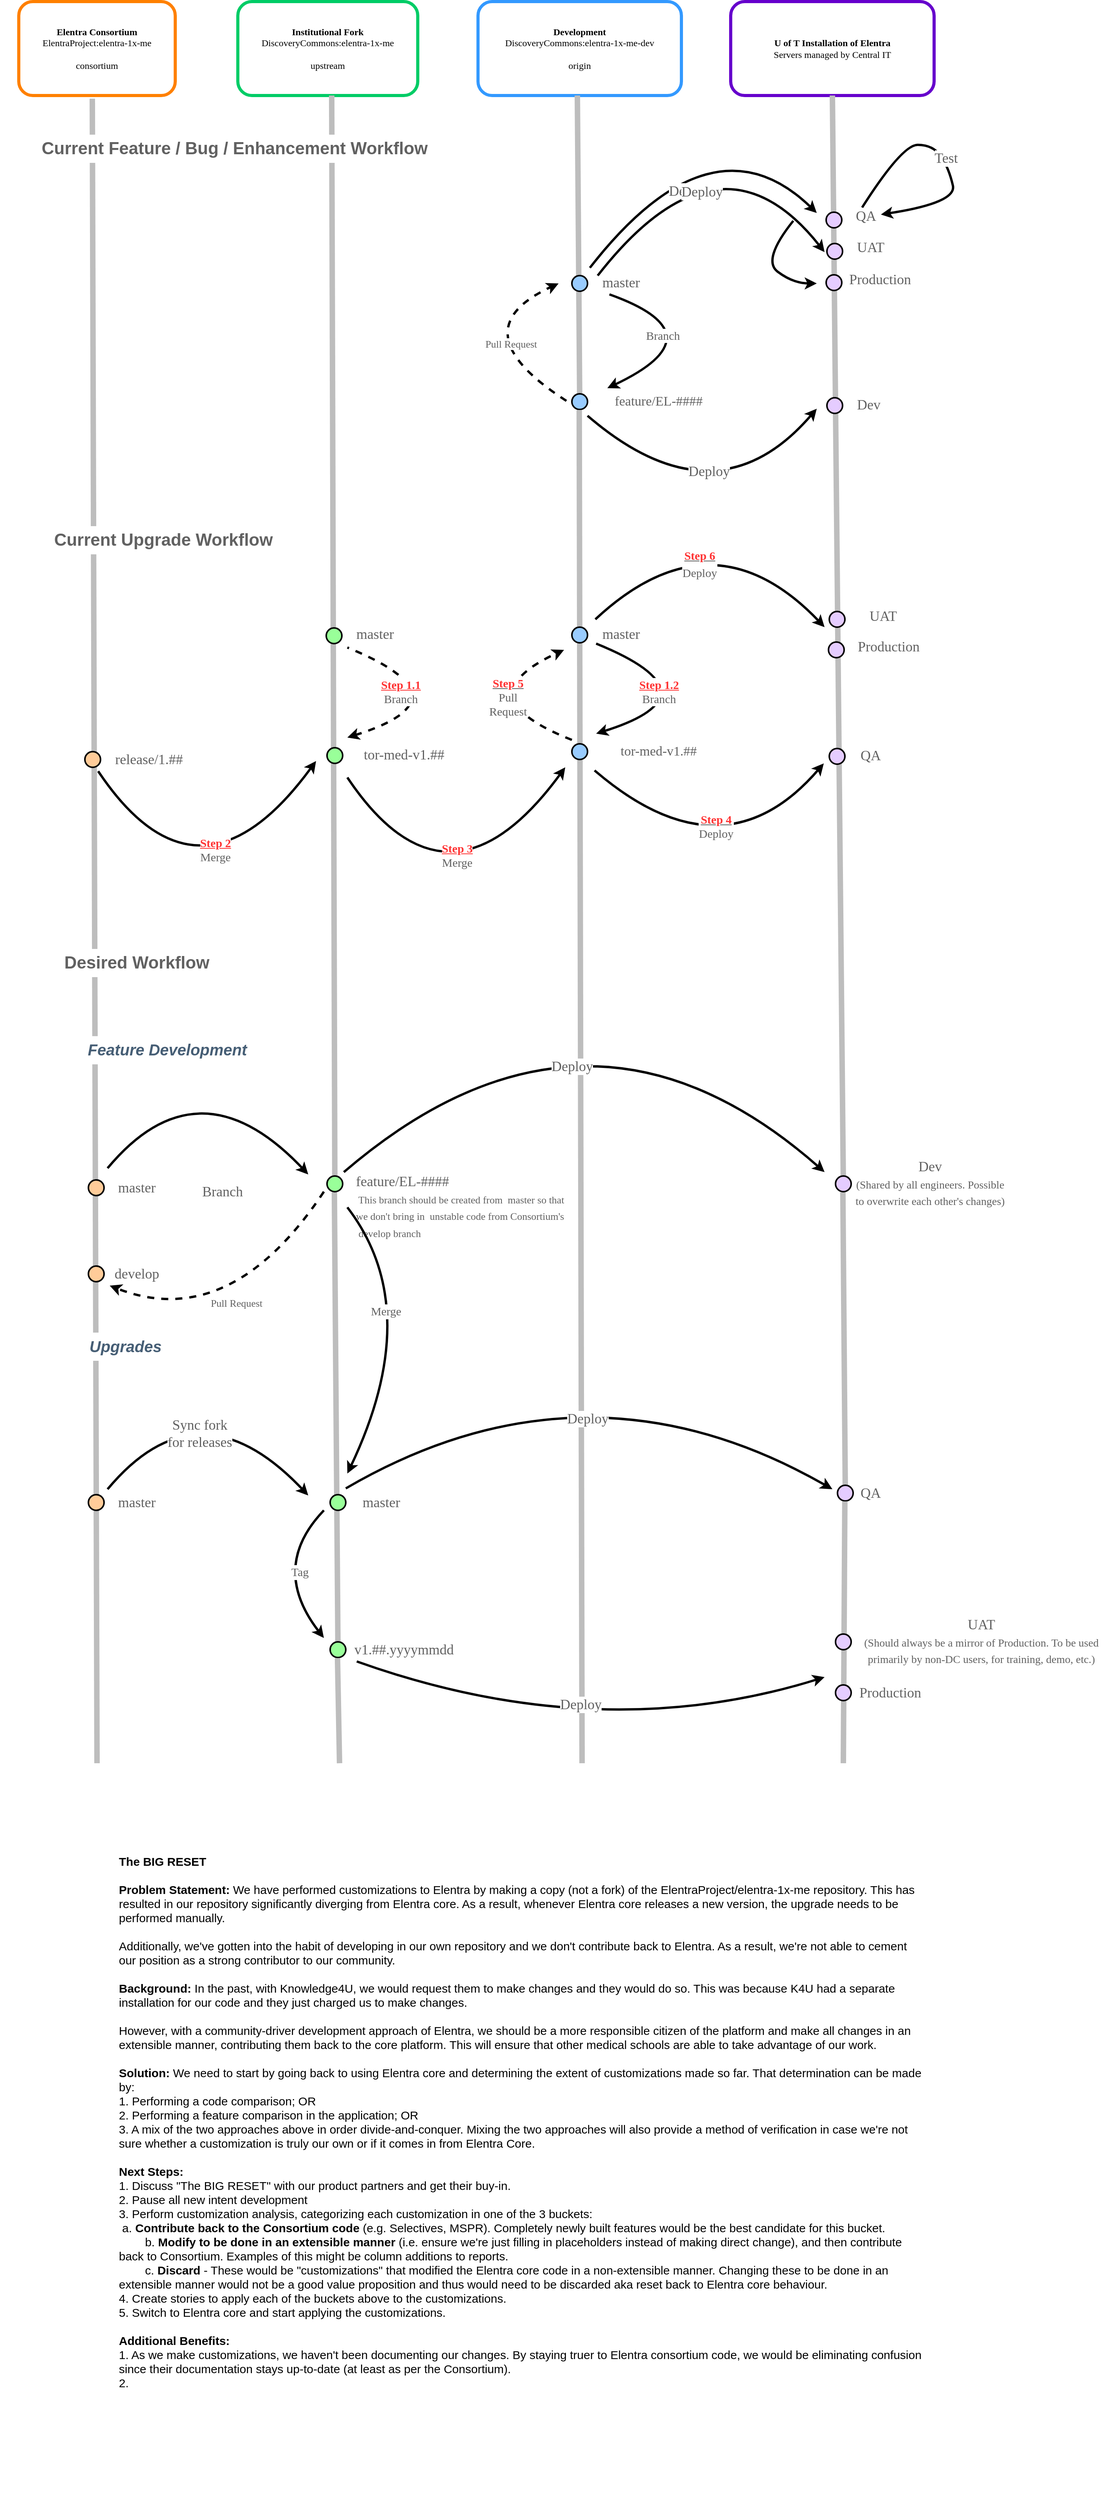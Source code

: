 <mxfile version="20.4.0" type="github" pages="4">
  <diagram id="0Vy0XNqQAgWcM_efRBp2" name="Everything Combined">
    <mxGraphModel dx="3885" dy="2348" grid="1" gridSize="10" guides="1" tooltips="1" connect="1" arrows="1" fold="1" page="1" pageScale="1" pageWidth="850" pageHeight="1100" math="0" shadow="0">
      <root>
        <mxCell id="0" />
        <mxCell id="1" parent="0" />
        <mxCell id="6KDq_unp0hzbyiRueTE_-111" value="" style="endArrow=none;html=1;rounded=1;fontFamily=Helvetica;fontSize=12;fontColor=#FF3333;entryX=0.47;entryY=1.033;entryDx=0;entryDy=0;entryPerimeter=0;strokeWidth=7;strokeColor=#BDBDBD;startArrow=none;" parent="1" source="6KDq_unp0hzbyiRueTE_-89" target="6KDq_unp0hzbyiRueTE_-81" edge="1">
          <mxGeometry width="50" height="50" relative="1" as="geometry">
            <mxPoint x="1146.408" y="2085.0" as="sourcePoint" />
            <mxPoint x="1130" y="310.0" as="targetPoint" />
          </mxGeometry>
        </mxCell>
        <mxCell id="6KDq_unp0hzbyiRueTE_-108" value="" style="endArrow=none;html=1;rounded=1;fontFamily=Helvetica;fontSize=12;fontColor=#FF3333;entryX=0.47;entryY=1.033;entryDx=0;entryDy=0;entryPerimeter=0;strokeWidth=7;strokeColor=#BDBDBD;startArrow=none;" parent="1" source="6KDq_unp0hzbyiRueTE_-115" target="6KDq_unp0hzbyiRueTE_-77" edge="1">
          <mxGeometry width="50" height="50" relative="1" as="geometry">
            <mxPoint x="500" y="2440" as="sourcePoint" />
            <mxPoint x="490" y="310" as="targetPoint" />
          </mxGeometry>
        </mxCell>
        <mxCell id="6KDq_unp0hzbyiRueTE_-1" value="&lt;font face=&quot;Verdana&quot;&gt;&lt;b&gt;&lt;font style=&quot;font-size: 12px;&quot;&gt;Elentra Consortium&lt;/font&gt;&lt;/b&gt;&lt;br&gt;ElentraProject:elentra-1x-me&lt;br&gt;&lt;br&gt;consortium&lt;br&gt;&lt;/font&gt;" style="rounded=1;whiteSpace=wrap;html=1;strokeColor=#FF8000;strokeWidth=4;" parent="1" vertex="1">
          <mxGeometry x="90" y="190" width="200" height="120" as="geometry" />
        </mxCell>
        <mxCell id="6KDq_unp0hzbyiRueTE_-2" value="&lt;font face=&quot;Verdana&quot;&gt;&lt;b&gt;&lt;font style=&quot;font-size: 12px;&quot;&gt;Institutional Fork&lt;/font&gt;&lt;/b&gt;&lt;br&gt;DiscoveryCommons:elentra-1x-me&lt;br&gt;&lt;br&gt;upstream&lt;br&gt;&lt;/font&gt;" style="rounded=1;whiteSpace=wrap;html=1;strokeColor=#00CC66;strokeWidth=4;" parent="1" vertex="1">
          <mxGeometry x="370" y="190" width="230" height="120" as="geometry" />
        </mxCell>
        <mxCell id="6KDq_unp0hzbyiRueTE_-3" value="&lt;font face=&quot;Verdana&quot;&gt;&lt;b&gt;&lt;font style=&quot;font-size: 12px;&quot;&gt;Development&lt;/font&gt;&lt;/b&gt;&lt;br&gt;DiscoveryCommons:elentra-1x-me-dev&lt;br&gt;&lt;br&gt;origin&lt;br&gt;&lt;/font&gt;" style="rounded=1;whiteSpace=wrap;html=1;strokeColor=#3399FF;strokeWidth=4;" parent="1" vertex="1">
          <mxGeometry x="677" y="190" width="260" height="120" as="geometry" />
        </mxCell>
        <mxCell id="6KDq_unp0hzbyiRueTE_-4" value="&lt;font face=&quot;Verdana&quot;&gt;&lt;b&gt;&lt;font style=&quot;font-size: 12px;&quot;&gt;U of T Installation of Elentra&lt;/font&gt;&lt;/b&gt;&lt;br&gt;Servers managed by Central IT&lt;br&gt;&lt;/font&gt;" style="rounded=1;whiteSpace=wrap;html=1;strokeColor=#6600CC;strokeWidth=4;" parent="1" vertex="1">
          <mxGeometry x="1000" y="190" width="260" height="120" as="geometry" />
        </mxCell>
        <mxCell id="6KDq_unp0hzbyiRueTE_-5" value="" style="endArrow=none;html=1;rounded=1;fontFamily=Helvetica;fontSize=12;fontColor=#FF3333;entryX=0.47;entryY=1.033;entryDx=0;entryDy=0;entryPerimeter=0;strokeWidth=7;strokeColor=#BDBDBD;" parent="1" target="6KDq_unp0hzbyiRueTE_-1" edge="1">
          <mxGeometry width="50" height="50" relative="1" as="geometry">
            <mxPoint x="190" y="2440" as="sourcePoint" />
            <mxPoint x="330" y="500" as="targetPoint" />
          </mxGeometry>
        </mxCell>
        <mxCell id="6KDq_unp0hzbyiRueTE_-6" value="" style="endArrow=none;html=1;rounded=1;fontFamily=Helvetica;fontSize=12;fontColor=#FF3333;entryX=0.47;entryY=1.033;entryDx=0;entryDy=0;entryPerimeter=0;strokeWidth=7;strokeColor=#BDBDBD;startArrow=none;" parent="1" source="6KDq_unp0hzbyiRueTE_-77" edge="1">
          <mxGeometry width="50" height="50" relative="1" as="geometry">
            <mxPoint x="500" y="2440" as="sourcePoint" />
            <mxPoint x="490" y="310.0" as="targetPoint" />
          </mxGeometry>
        </mxCell>
        <mxCell id="6KDq_unp0hzbyiRueTE_-7" value="" style="endArrow=none;html=1;rounded=1;fontFamily=Helvetica;fontSize=12;fontColor=#FF3333;entryX=0.47;entryY=1.033;entryDx=0;entryDy=0;entryPerimeter=0;strokeWidth=7;strokeColor=#BDBDBD;startArrow=none;" parent="1" source="6KDq_unp0hzbyiRueTE_-14" edge="1">
          <mxGeometry width="50" height="50" relative="1" as="geometry">
            <mxPoint x="810" y="1076.04" as="sourcePoint" />
            <mxPoint x="804" y="310" as="targetPoint" />
          </mxGeometry>
        </mxCell>
        <mxCell id="6KDq_unp0hzbyiRueTE_-8" value="" style="endArrow=none;html=1;rounded=1;fontFamily=Helvetica;fontSize=12;fontColor=#FF3333;entryX=0.47;entryY=1.033;entryDx=0;entryDy=0;entryPerimeter=0;strokeWidth=7;strokeColor=#BDBDBD;startArrow=none;" parent="1" source="6KDq_unp0hzbyiRueTE_-81" edge="1">
          <mxGeometry width="50" height="50" relative="1" as="geometry">
            <mxPoint x="1140" y="2120" as="sourcePoint" />
            <mxPoint x="1130" y="310" as="targetPoint" />
          </mxGeometry>
        </mxCell>
        <mxCell id="6KDq_unp0hzbyiRueTE_-9" value="Current Feature / Bug / Enhancement Workflow" style="text;html=1;strokeColor=none;fillColor=default;align=center;verticalAlign=middle;whiteSpace=wrap;rounded=0;strokeWidth=4;fontFamily=Helvetica;fontSize=22;fontColor=#616161;fontStyle=1;spacingTop=0;spacing=2;" parent="1" vertex="1">
          <mxGeometry x="66" y="360" width="600" height="36" as="geometry" />
        </mxCell>
        <mxCell id="6KDq_unp0hzbyiRueTE_-12" value="" style="ellipse;whiteSpace=wrap;html=1;strokeColor=#000000;strokeWidth=2;fontFamily=Helvetica;fontSize=18;fontColor=#616161;fillColor=#99CCFF;" parent="1" vertex="1">
          <mxGeometry x="797" y="540" width="20" height="20" as="geometry" />
        </mxCell>
        <mxCell id="6KDq_unp0hzbyiRueTE_-13" value="master" style="text;html=1;strokeColor=none;fillColor=none;align=center;verticalAlign=middle;whiteSpace=wrap;rounded=0;strokeWidth=2;fontFamily=Comic Sans MS;fontSize=18;fontColor=#616161;" parent="1" vertex="1">
          <mxGeometry x="830" y="534" width="60" height="30" as="geometry" />
        </mxCell>
        <mxCell id="6KDq_unp0hzbyiRueTE_-14" value="" style="ellipse;whiteSpace=wrap;html=1;strokeColor=#000000;strokeWidth=2;fontFamily=Helvetica;fontSize=18;fontColor=#616161;fillColor=#99CCFF;" parent="1" vertex="1">
          <mxGeometry x="797" y="691" width="20" height="20" as="geometry" />
        </mxCell>
        <mxCell id="6KDq_unp0hzbyiRueTE_-15" value="" style="endArrow=none;html=1;rounded=1;fontFamily=Helvetica;fontSize=12;fontColor=#FF3333;entryX=0.47;entryY=1.033;entryDx=0;entryDy=0;entryPerimeter=0;strokeWidth=7;strokeColor=#BDBDBD;" parent="1" target="6KDq_unp0hzbyiRueTE_-14" edge="1">
          <mxGeometry width="50" height="50" relative="1" as="geometry">
            <mxPoint x="810" y="2440" as="sourcePoint" />
            <mxPoint x="804" y="310" as="targetPoint" />
          </mxGeometry>
        </mxCell>
        <mxCell id="6KDq_unp0hzbyiRueTE_-16" value="feature/EL-####" style="text;html=1;strokeColor=none;fillColor=none;align=center;verticalAlign=middle;whiteSpace=wrap;rounded=0;strokeWidth=2;fontFamily=Comic Sans MS;fontSize=17;fontColor=#616161;" parent="1" vertex="1">
          <mxGeometry x="816" y="686" width="184" height="30" as="geometry" />
        </mxCell>
        <mxCell id="6KDq_unp0hzbyiRueTE_-21" value="" style="curved=1;endArrow=classic;html=1;rounded=1;strokeColor=#000000;strokeWidth=3;fontFamily=Comic Sans MS;fontSize=18;fontColor=#616161;elbow=vertical;" parent="1" edge="1">
          <mxGeometry width="50" height="50" relative="1" as="geometry">
            <mxPoint x="820" y="530" as="sourcePoint" />
            <mxPoint x="1110" y="460" as="targetPoint" />
            <Array as="points">
              <mxPoint x="976" y="330" />
            </Array>
          </mxGeometry>
        </mxCell>
        <mxCell id="6KDq_unp0hzbyiRueTE_-26" value="Deploy" style="edgeLabel;html=1;align=center;verticalAlign=middle;resizable=0;points=[];fontSize=18;fontFamily=Comic Sans MS;fontColor=#616161;" parent="6KDq_unp0hzbyiRueTE_-21" vertex="1" connectable="0">
          <mxGeometry x="-0.294" y="-39" relative="1" as="geometry">
            <mxPoint as="offset" />
          </mxGeometry>
        </mxCell>
        <mxCell id="6KDq_unp0hzbyiRueTE_-22" value="" style="ellipse;whiteSpace=wrap;html=1;strokeColor=#000000;strokeWidth=2;fontFamily=Helvetica;fontSize=18;fontColor=#616161;fillColor=#E5CCFF;" parent="1" vertex="1">
          <mxGeometry x="1122" y="539" width="20" height="20" as="geometry" />
        </mxCell>
        <mxCell id="6KDq_unp0hzbyiRueTE_-25" value="Production" style="text;html=1;strokeColor=none;fillColor=none;align=center;verticalAlign=middle;whiteSpace=wrap;rounded=0;strokeWidth=2;fontFamily=Comic Sans MS;fontSize=18;fontColor=#616161;" parent="1" vertex="1">
          <mxGeometry x="1161" y="530" width="60" height="30" as="geometry" />
        </mxCell>
        <mxCell id="6KDq_unp0hzbyiRueTE_-27" value="" style="curved=1;endArrow=classic;html=1;rounded=1;strokeColor=#000000;strokeWidth=3;fontFamily=Comic Sans MS;fontSize=18;fontColor=#616161;elbow=vertical;dashed=1;" parent="1" edge="1">
          <mxGeometry width="50" height="50" relative="1" as="geometry">
            <mxPoint x="790" y="700" as="sourcePoint" />
            <mxPoint x="780" y="550" as="targetPoint" />
            <Array as="points">
              <mxPoint x="650" y="610" />
            </Array>
          </mxGeometry>
        </mxCell>
        <mxCell id="6KDq_unp0hzbyiRueTE_-28" value="Pull Request" style="edgeLabel;html=1;align=center;verticalAlign=middle;resizable=0;points=[];fontSize=13;fontFamily=Comic Sans MS;fontColor=#616161;" parent="6KDq_unp0hzbyiRueTE_-27" vertex="1" connectable="0">
          <mxGeometry x="-0.294" y="-39" relative="1" as="geometry">
            <mxPoint y="19" as="offset" />
          </mxGeometry>
        </mxCell>
        <mxCell id="6KDq_unp0hzbyiRueTE_-29" value="" style="curved=1;endArrow=classic;html=1;rounded=1;strokeColor=#000000;strokeWidth=3;fontFamily=Comic Sans MS;fontSize=18;fontColor=#616161;elbow=vertical;" parent="1" edge="1">
          <mxGeometry width="50" height="50" relative="1" as="geometry">
            <mxPoint x="817" y="719" as="sourcePoint" />
            <mxPoint x="1110" y="710" as="targetPoint" />
            <Array as="points">
              <mxPoint x="981" y="860" />
            </Array>
          </mxGeometry>
        </mxCell>
        <mxCell id="6KDq_unp0hzbyiRueTE_-30" value="Deploy" style="edgeLabel;html=1;align=center;verticalAlign=middle;resizable=0;points=[];fontSize=18;fontFamily=Comic Sans MS;fontColor=#616161;" parent="6KDq_unp0hzbyiRueTE_-29" vertex="1" connectable="0">
          <mxGeometry x="-0.294" y="-39" relative="1" as="geometry">
            <mxPoint x="69" y="-54" as="offset" />
          </mxGeometry>
        </mxCell>
        <mxCell id="6KDq_unp0hzbyiRueTE_-31" value="" style="ellipse;whiteSpace=wrap;html=1;strokeColor=#000000;strokeWidth=2;fontFamily=Helvetica;fontSize=18;fontColor=#616161;fillColor=#E5CCFF;" parent="1" vertex="1">
          <mxGeometry x="1123" y="696" width="20" height="20" as="geometry" />
        </mxCell>
        <mxCell id="6KDq_unp0hzbyiRueTE_-33" value="Dev&lt;br&gt;" style="text;html=1;strokeColor=none;fillColor=none;align=center;verticalAlign=middle;whiteSpace=wrap;rounded=0;strokeWidth=2;fontFamily=Comic Sans MS;fontSize=18;fontColor=#616161;" parent="1" vertex="1">
          <mxGeometry x="1143" y="690" width="67" height="30" as="geometry" />
        </mxCell>
        <mxCell id="6KDq_unp0hzbyiRueTE_-34" value="Current Upgrade Workflow" style="text;html=1;strokeColor=none;fillColor=default;align=center;verticalAlign=middle;whiteSpace=wrap;rounded=0;strokeWidth=4;fontFamily=Helvetica;fontSize=22;fontColor=#616161;fontStyle=1;spacingTop=0;spacing=2;" parent="1" vertex="1">
          <mxGeometry x="125" y="860" width="300" height="36" as="geometry" />
        </mxCell>
        <mxCell id="6KDq_unp0hzbyiRueTE_-35" value="" style="ellipse;whiteSpace=wrap;html=1;strokeColor=#000000;strokeWidth=2;fontFamily=Helvetica;fontSize=18;fontColor=#616161;fillColor=#FFCC99;" parent="1" vertex="1">
          <mxGeometry x="174.5" y="1148" width="20" height="20" as="geometry" />
        </mxCell>
        <mxCell id="6KDq_unp0hzbyiRueTE_-36" value="release/1.##" style="text;html=1;strokeColor=none;fillColor=none;align=center;verticalAlign=middle;whiteSpace=wrap;rounded=0;strokeWidth=2;fontFamily=Comic Sans MS;fontSize=18;fontColor=#616161;" parent="1" vertex="1">
          <mxGeometry x="203.5" y="1143" width="105" height="30" as="geometry" />
        </mxCell>
        <mxCell id="6KDq_unp0hzbyiRueTE_-37" value="" style="ellipse;whiteSpace=wrap;html=1;strokeColor=#000000;strokeWidth=2;fontFamily=Helvetica;fontSize=18;fontColor=#616161;fillColor=#99FF99;" parent="1" vertex="1">
          <mxGeometry x="483" y="990" width="20" height="20" as="geometry" />
        </mxCell>
        <mxCell id="6KDq_unp0hzbyiRueTE_-38" value="master" style="text;html=1;strokeColor=none;fillColor=none;align=center;verticalAlign=middle;whiteSpace=wrap;rounded=0;strokeWidth=2;fontFamily=Comic Sans MS;fontSize=18;fontColor=#616161;" parent="1" vertex="1">
          <mxGeometry x="503" y="983" width="85" height="30" as="geometry" />
        </mxCell>
        <mxCell id="6KDq_unp0hzbyiRueTE_-39" value="" style="ellipse;whiteSpace=wrap;html=1;strokeColor=#000000;strokeWidth=2;fontFamily=Helvetica;fontSize=18;fontColor=#616161;fillColor=#99FF99;" parent="1" vertex="1">
          <mxGeometry x="484" y="1143" width="20" height="20" as="geometry" />
        </mxCell>
        <mxCell id="6KDq_unp0hzbyiRueTE_-40" value="tor-med-v1.##" style="text;html=1;strokeColor=none;fillColor=none;align=center;verticalAlign=middle;whiteSpace=wrap;rounded=0;strokeWidth=2;fontFamily=Comic Sans MS;fontSize=18;fontColor=#616161;" parent="1" vertex="1">
          <mxGeometry x="499" y="1137" width="167" height="30" as="geometry" />
        </mxCell>
        <mxCell id="6KDq_unp0hzbyiRueTE_-42" value="" style="curved=1;endArrow=none;html=1;rounded=1;strokeColor=#000000;strokeWidth=3;fontFamily=Comic Sans MS;fontSize=18;fontColor=#616161;elbow=vertical;dashed=1;startArrow=classic;startFill=1;endFill=0;" parent="1" edge="1">
          <mxGeometry width="50" height="50" relative="1" as="geometry">
            <mxPoint x="510" y="1130" as="sourcePoint" />
            <mxPoint x="510.0" y="1015.0" as="targetPoint" />
            <Array as="points">
              <mxPoint x="670" y="1080" />
            </Array>
          </mxGeometry>
        </mxCell>
        <mxCell id="6KDq_unp0hzbyiRueTE_-43" value="&lt;font style=&quot;&quot; color=&quot;#ff3333&quot;&gt;&lt;b style=&quot;&quot;&gt;&lt;u style=&quot;&quot;&gt;&lt;font style=&quot;font-size: 15px;&quot;&gt;Step 1.1&lt;/font&gt;&lt;/u&gt;&lt;br style=&quot;font-size: 15px;&quot;&gt;&lt;/b&gt;&lt;/font&gt;Branch" style="edgeLabel;html=1;align=center;verticalAlign=middle;resizable=0;points=[];fontSize=15;fontFamily=Comic Sans MS;fontColor=#616161;" parent="6KDq_unp0hzbyiRueTE_-42" vertex="1" connectable="0">
          <mxGeometry x="-0.294" y="-39" relative="1" as="geometry">
            <mxPoint x="-58" y="-61" as="offset" />
          </mxGeometry>
        </mxCell>
        <mxCell id="6KDq_unp0hzbyiRueTE_-44" value="" style="curved=1;endArrow=classic;html=1;rounded=1;strokeColor=#000000;strokeWidth=3;fontFamily=Comic Sans MS;fontSize=18;fontColor=#616161;elbow=vertical;" parent="1" edge="1">
          <mxGeometry width="50" height="50" relative="1" as="geometry">
            <mxPoint x="191.5" y="1173.0" as="sourcePoint" />
            <mxPoint x="470" y="1160" as="targetPoint" />
            <Array as="points">
              <mxPoint x="320" y="1365" />
            </Array>
          </mxGeometry>
        </mxCell>
        <mxCell id="6KDq_unp0hzbyiRueTE_-45" value="&lt;font style=&quot;font-size: 15px;&quot; color=&quot;#ff3333&quot;&gt;&lt;b style=&quot;font-size: 15px;&quot;&gt;&lt;u style=&quot;font-size: 15px;&quot;&gt;Step 2&lt;/u&gt;&lt;br style=&quot;font-size: 15px;&quot;&gt;&lt;/b&gt;&lt;/font&gt;Merge" style="edgeLabel;html=1;align=center;verticalAlign=middle;resizable=0;points=[];fontSize=15;fontFamily=Comic Sans MS;fontColor=#616161;" parent="6KDq_unp0hzbyiRueTE_-44" vertex="1" connectable="0">
          <mxGeometry x="-0.294" y="-39" relative="1" as="geometry">
            <mxPoint x="87" y="-64" as="offset" />
          </mxGeometry>
        </mxCell>
        <mxCell id="6KDq_unp0hzbyiRueTE_-46" value="" style="ellipse;whiteSpace=wrap;html=1;strokeColor=#000000;strokeWidth=2;fontFamily=Helvetica;fontSize=18;fontColor=#616161;fillColor=#99CCFF;" parent="1" vertex="1">
          <mxGeometry x="797" y="989" width="20" height="20" as="geometry" />
        </mxCell>
        <mxCell id="6KDq_unp0hzbyiRueTE_-47" value="master" style="text;html=1;strokeColor=none;fillColor=none;align=center;verticalAlign=middle;whiteSpace=wrap;rounded=0;strokeWidth=2;fontFamily=Comic Sans MS;fontSize=18;fontColor=#616161;" parent="1" vertex="1">
          <mxGeometry x="830" y="983" width="60" height="30" as="geometry" />
        </mxCell>
        <mxCell id="6KDq_unp0hzbyiRueTE_-48" value="" style="ellipse;whiteSpace=wrap;html=1;strokeColor=#000000;strokeWidth=2;fontFamily=Helvetica;fontSize=18;fontColor=#616161;fillColor=#99CCFF;" parent="1" vertex="1">
          <mxGeometry x="797" y="1138" width="20" height="20" as="geometry" />
        </mxCell>
        <mxCell id="6KDq_unp0hzbyiRueTE_-49" value="tor-med-v1.##" style="text;html=1;strokeColor=none;fillColor=none;align=center;verticalAlign=middle;whiteSpace=wrap;rounded=0;strokeWidth=2;fontFamily=Comic Sans MS;fontSize=17;fontColor=#616161;" parent="1" vertex="1">
          <mxGeometry x="816" y="1133" width="184" height="30" as="geometry" />
        </mxCell>
        <mxCell id="6KDq_unp0hzbyiRueTE_-50" value="" style="curved=1;endArrow=none;html=1;rounded=1;strokeColor=#000000;strokeWidth=3;fontFamily=Comic Sans MS;fontSize=18;fontColor=#616161;elbow=vertical;startArrow=classic;startFill=1;endFill=0;" parent="1" edge="1">
          <mxGeometry width="50" height="50" relative="1" as="geometry">
            <mxPoint x="828" y="1125" as="sourcePoint" />
            <mxPoint x="828.0" y="1010" as="targetPoint" />
            <Array as="points">
              <mxPoint x="988" y="1075" />
            </Array>
          </mxGeometry>
        </mxCell>
        <mxCell id="6KDq_unp0hzbyiRueTE_-51" value="&lt;font style=&quot;font-size: 15px;&quot; color=&quot;#ff3333&quot;&gt;&lt;b style=&quot;font-size: 15px;&quot;&gt;&lt;u style=&quot;font-size: 15px;&quot;&gt;Step 1.2&lt;/u&gt;&lt;br style=&quot;font-size: 15px;&quot;&gt;&lt;/b&gt;&lt;/font&gt;Branch" style="edgeLabel;html=1;align=center;verticalAlign=middle;resizable=0;points=[];fontSize=15;fontFamily=Comic Sans MS;fontColor=#616161;" parent="6KDq_unp0hzbyiRueTE_-50" vertex="1" connectable="0">
          <mxGeometry x="-0.294" y="-39" relative="1" as="geometry">
            <mxPoint x="-46" y="-56" as="offset" />
          </mxGeometry>
        </mxCell>
        <mxCell id="6KDq_unp0hzbyiRueTE_-52" value="" style="curved=1;endArrow=classic;html=1;rounded=1;strokeColor=#000000;strokeWidth=3;fontFamily=Comic Sans MS;fontSize=18;fontColor=#616161;elbow=vertical;" parent="1" edge="1">
          <mxGeometry width="50" height="50" relative="1" as="geometry">
            <mxPoint x="510" y="1181" as="sourcePoint" />
            <mxPoint x="788.5" y="1168" as="targetPoint" />
            <Array as="points">
              <mxPoint x="638.5" y="1373" />
            </Array>
          </mxGeometry>
        </mxCell>
        <mxCell id="6KDq_unp0hzbyiRueTE_-53" value="&lt;font style=&quot;font-size: 15px;&quot; color=&quot;#ff3333&quot;&gt;&lt;b style=&quot;font-size: 15px;&quot;&gt;&lt;u style=&quot;font-size: 15px;&quot;&gt;Step 3&lt;/u&gt;&lt;br style=&quot;font-size: 15px;&quot;&gt;&lt;/b&gt;&lt;/font&gt;Merge" style="edgeLabel;html=1;align=center;verticalAlign=middle;resizable=0;points=[];fontSize=15;fontFamily=Comic Sans MS;fontColor=#616161;" parent="6KDq_unp0hzbyiRueTE_-52" vertex="1" connectable="0">
          <mxGeometry x="-0.294" y="-39" relative="1" as="geometry">
            <mxPoint x="77" y="-65" as="offset" />
          </mxGeometry>
        </mxCell>
        <mxCell id="6KDq_unp0hzbyiRueTE_-54" value="" style="curved=1;endArrow=classic;html=1;rounded=1;strokeColor=#000000;strokeWidth=3;fontFamily=Comic Sans MS;fontSize=18;fontColor=#616161;elbow=vertical;dashed=1;" parent="1" edge="1">
          <mxGeometry width="50" height="50" relative="1" as="geometry">
            <mxPoint x="797.0" y="1133.0" as="sourcePoint" />
            <mxPoint x="787.0" y="1018.0" as="targetPoint" />
            <Array as="points">
              <mxPoint x="657" y="1078" />
            </Array>
          </mxGeometry>
        </mxCell>
        <mxCell id="6KDq_unp0hzbyiRueTE_-55" value="&lt;b style=&quot;font-size: 15px;&quot;&gt;&lt;u style=&quot;font-size: 15px;&quot;&gt;&lt;font color=&quot;#ff3333&quot; style=&quot;font-size: 15px;&quot;&gt;Step 5&lt;/font&gt;&lt;/u&gt;&lt;/b&gt;&lt;br style=&quot;font-size: 15px;&quot;&gt;Pull&lt;br style=&quot;font-size: 15px;&quot;&gt;Request" style="edgeLabel;html=1;align=center;verticalAlign=middle;resizable=0;points=[];fontSize=15;fontFamily=Comic Sans MS;fontColor=#616161;" parent="6KDq_unp0hzbyiRueTE_-54" vertex="1" connectable="0">
          <mxGeometry x="-0.294" y="-39" relative="1" as="geometry">
            <mxPoint y="19" as="offset" />
          </mxGeometry>
        </mxCell>
        <mxCell id="6KDq_unp0hzbyiRueTE_-56" value="" style="curved=1;endArrow=classic;html=1;rounded=1;strokeColor=#000000;strokeWidth=3;fontFamily=Comic Sans MS;fontSize=18;fontColor=#616161;elbow=vertical;" parent="1" edge="1">
          <mxGeometry width="50" height="50" relative="1" as="geometry">
            <mxPoint x="826" y="1172" as="sourcePoint" />
            <mxPoint x="1119" y="1163.0" as="targetPoint" />
            <Array as="points">
              <mxPoint x="990" y="1313" />
            </Array>
          </mxGeometry>
        </mxCell>
        <mxCell id="6KDq_unp0hzbyiRueTE_-57" value="&lt;b style=&quot;font-size: 15px;&quot;&gt;&lt;u style=&quot;font-size: 15px;&quot;&gt;&lt;font color=&quot;#ff3333&quot; style=&quot;font-size: 15px;&quot;&gt;Step 4&lt;/font&gt;&lt;/u&gt;&lt;/b&gt;&lt;br style=&quot;font-size: 15px;&quot;&gt;Deploy" style="edgeLabel;html=1;align=center;verticalAlign=middle;resizable=0;points=[];fontSize=15;fontFamily=Comic Sans MS;fontColor=#616161;" parent="6KDq_unp0hzbyiRueTE_-56" vertex="1" connectable="0">
          <mxGeometry x="-0.294" y="-39" relative="1" as="geometry">
            <mxPoint x="69" y="-54" as="offset" />
          </mxGeometry>
        </mxCell>
        <mxCell id="6KDq_unp0hzbyiRueTE_-58" value="" style="curved=1;endArrow=classic;html=1;rounded=1;strokeColor=#000000;strokeWidth=3;fontFamily=Comic Sans MS;fontSize=18;fontColor=#616161;elbow=vertical;" parent="1" edge="1">
          <mxGeometry width="50" height="50" relative="1" as="geometry">
            <mxPoint x="827" y="979.0" as="sourcePoint" />
            <mxPoint x="1120.0" y="989.0" as="targetPoint" />
            <Array as="points">
              <mxPoint x="977" y="839" />
            </Array>
          </mxGeometry>
        </mxCell>
        <mxCell id="6KDq_unp0hzbyiRueTE_-59" value="&lt;b style=&quot;font-size: 15px;&quot;&gt;&lt;u&gt;&lt;font color=&quot;#ff3333&quot;&gt;Step 6&lt;/font&gt;&lt;/u&gt;&lt;/b&gt;&lt;br style=&quot;font-size: 15px;&quot;&gt;&lt;span style=&quot;font-size: 15px;&quot;&gt;Deploy&lt;/span&gt;" style="edgeLabel;html=1;align=center;verticalAlign=middle;resizable=0;points=[];fontSize=18;fontFamily=Comic Sans MS;fontColor=#616161;" parent="6KDq_unp0hzbyiRueTE_-58" vertex="1" connectable="0">
          <mxGeometry x="-0.294" y="-39" relative="1" as="geometry">
            <mxPoint as="offset" />
          </mxGeometry>
        </mxCell>
        <mxCell id="6KDq_unp0hzbyiRueTE_-60" value="" style="ellipse;whiteSpace=wrap;html=1;strokeColor=#000000;strokeWidth=2;fontFamily=Helvetica;fontSize=18;fontColor=#616161;fillColor=#E5CCFF;" parent="1" vertex="1">
          <mxGeometry x="1125" y="1008" width="20" height="20" as="geometry" />
        </mxCell>
        <mxCell id="6KDq_unp0hzbyiRueTE_-61" value="Production" style="text;html=1;strokeColor=none;fillColor=none;align=center;verticalAlign=middle;whiteSpace=wrap;rounded=0;strokeWidth=2;fontFamily=Comic Sans MS;fontSize=18;fontColor=#616161;" parent="1" vertex="1">
          <mxGeometry x="1172" y="999" width="60" height="30" as="geometry" />
        </mxCell>
        <mxCell id="6KDq_unp0hzbyiRueTE_-62" value="" style="ellipse;whiteSpace=wrap;html=1;strokeColor=#000000;strokeWidth=2;fontFamily=Helvetica;fontSize=18;fontColor=#616161;fillColor=#E5CCFF;" parent="1" vertex="1">
          <mxGeometry x="1126" y="1144" width="20" height="20" as="geometry" />
        </mxCell>
        <mxCell id="6KDq_unp0hzbyiRueTE_-63" value="QA" style="text;html=1;strokeColor=none;fillColor=none;align=center;verticalAlign=middle;whiteSpace=wrap;rounded=0;strokeWidth=2;fontFamily=Comic Sans MS;fontSize=18;fontColor=#616161;" parent="1" vertex="1">
          <mxGeometry x="1149" y="1138" width="60" height="30" as="geometry" />
        </mxCell>
        <mxCell id="6KDq_unp0hzbyiRueTE_-64" value="" style="curved=1;endArrow=none;html=1;rounded=1;strokeColor=#000000;strokeWidth=3;fontFamily=Comic Sans MS;fontSize=18;fontColor=#616161;elbow=vertical;startArrow=classic;startFill=1;endFill=0;entryX=0.25;entryY=1;entryDx=0;entryDy=0;exitX=0.143;exitY=-0.075;exitDx=0;exitDy=0;exitPerimeter=0;" parent="1" source="6KDq_unp0hzbyiRueTE_-16" target="6KDq_unp0hzbyiRueTE_-13" edge="1">
          <mxGeometry width="50" height="50" relative="1" as="geometry">
            <mxPoint x="828" y="665" as="sourcePoint" />
            <mxPoint x="828.0" y="550" as="targetPoint" />
            <Array as="points">
              <mxPoint x="988" y="615" />
            </Array>
          </mxGeometry>
        </mxCell>
        <mxCell id="6KDq_unp0hzbyiRueTE_-65" value="Branch" style="edgeLabel;html=1;align=center;verticalAlign=middle;resizable=0;points=[];fontSize=15;fontFamily=Comic Sans MS;fontColor=#616161;" parent="6KDq_unp0hzbyiRueTE_-64" vertex="1" connectable="0">
          <mxGeometry x="-0.294" y="-39" relative="1" as="geometry">
            <mxPoint x="-46" y="-56" as="offset" />
          </mxGeometry>
        </mxCell>
        <mxCell id="6KDq_unp0hzbyiRueTE_-66" value="Desired Workflow" style="text;html=1;strokeColor=none;fillColor=default;align=center;verticalAlign=middle;whiteSpace=wrap;rounded=0;strokeWidth=4;fontFamily=Helvetica;fontSize=22;fontColor=#616161;fontStyle=1;spacingTop=0;spacing=2;" parent="1" vertex="1">
          <mxGeometry x="96" y="1400" width="290" height="36" as="geometry" />
        </mxCell>
        <mxCell id="6KDq_unp0hzbyiRueTE_-67" value="" style="ellipse;whiteSpace=wrap;html=1;strokeColor=#000000;strokeWidth=2;fontFamily=Helvetica;fontSize=18;fontColor=#616161;fillColor=#FFCC99;" parent="1" vertex="1">
          <mxGeometry x="179" y="1695" width="20" height="20" as="geometry" />
        </mxCell>
        <mxCell id="6KDq_unp0hzbyiRueTE_-68" value="master" style="text;html=1;strokeColor=none;fillColor=none;align=center;verticalAlign=middle;whiteSpace=wrap;rounded=0;strokeWidth=2;fontFamily=Comic Sans MS;fontSize=18;fontColor=#616161;" parent="1" vertex="1">
          <mxGeometry x="206.25" y="1690" width="69.5" height="30" as="geometry" />
        </mxCell>
        <mxCell id="6KDq_unp0hzbyiRueTE_-78" value="feature/EL-####&lt;br&gt;&lt;font style=&quot;font-size: 13px;&quot;&gt;&lt;span style=&quot;white-space: pre;&quot;&gt; &lt;/span&gt;This branch should be created from &lt;span style=&quot;white-space: pre;&quot;&gt; &lt;/span&gt;master so that we don&#39;t bring in &lt;span style=&quot;white-space: pre;&quot;&gt; &lt;/span&gt;unstable code from Consortium&#39;s &lt;span style=&quot;white-space: pre;&quot;&gt; &lt;/span&gt;develop branch&lt;/font&gt;" style="text;html=1;strokeColor=none;fillColor=none;align=left;verticalAlign=top;whiteSpace=wrap;rounded=0;strokeWidth=2;fontFamily=Comic Sans MS;fontSize=18;fontColor=#616161;" parent="1" vertex="1">
          <mxGeometry x="519" y="1680" width="271" height="70" as="geometry" />
        </mxCell>
        <mxCell id="6KDq_unp0hzbyiRueTE_-79" value="" style="curved=1;endArrow=classic;html=1;rounded=1;strokeColor=#000000;strokeWidth=3;fontFamily=Comic Sans MS;fontSize=18;fontColor=#616161;elbow=vertical;" parent="1" edge="1">
          <mxGeometry width="50" height="50" relative="1" as="geometry">
            <mxPoint x="505.5" y="1685" as="sourcePoint" />
            <mxPoint x="1120" y="1685" as="targetPoint" />
            <Array as="points">
              <mxPoint x="816.5" y="1418" />
            </Array>
          </mxGeometry>
        </mxCell>
        <mxCell id="6KDq_unp0hzbyiRueTE_-80" value="Deploy" style="edgeLabel;html=1;align=center;verticalAlign=middle;resizable=0;points=[];fontSize=18;fontFamily=Comic Sans MS;fontColor=#616161;" parent="6KDq_unp0hzbyiRueTE_-79" vertex="1" connectable="0">
          <mxGeometry x="-0.294" y="-39" relative="1" as="geometry">
            <mxPoint x="48" y="22" as="offset" />
          </mxGeometry>
        </mxCell>
        <mxCell id="6KDq_unp0hzbyiRueTE_-82" value="Dev&lt;br&gt;&lt;font style=&quot;font-size: 14px;&quot;&gt;(Shared by all engineers. Possible to overwrite each other&#39;s changes)&lt;/font&gt;" style="text;html=1;strokeColor=none;fillColor=none;align=center;verticalAlign=middle;whiteSpace=wrap;rounded=0;strokeWidth=2;fontFamily=Comic Sans MS;fontSize=18;fontColor=#616161;" parent="1" vertex="1">
          <mxGeometry x="1156.5" y="1685" width="195.5" height="30" as="geometry" />
        </mxCell>
        <mxCell id="6KDq_unp0hzbyiRueTE_-85" value="" style="curved=1;endArrow=classic;html=1;rounded=1;strokeColor=#000000;strokeWidth=3;fontFamily=Comic Sans MS;fontSize=18;fontColor=#616161;elbow=vertical;dashed=1;entryX=0;entryY=1;entryDx=0;entryDy=0;" parent="1" target="CEuriS3uKBIrCMYuv9VH-8" edge="1">
          <mxGeometry width="50" height="50" relative="1" as="geometry">
            <mxPoint x="480" y="1710" as="sourcePoint" />
            <mxPoint x="230" y="1840" as="targetPoint" />
            <Array as="points">
              <mxPoint x="360" y="1890" />
            </Array>
          </mxGeometry>
        </mxCell>
        <mxCell id="6KDq_unp0hzbyiRueTE_-86" value="Pull Request" style="edgeLabel;html=1;align=center;verticalAlign=middle;resizable=0;points=[];fontSize=13;fontFamily=Comic Sans MS;fontColor=#616161;" parent="6KDq_unp0hzbyiRueTE_-85" vertex="1" connectable="0">
          <mxGeometry x="-0.294" y="-39" relative="1" as="geometry">
            <mxPoint x="-5" y="51" as="offset" />
          </mxGeometry>
        </mxCell>
        <mxCell id="6KDq_unp0hzbyiRueTE_-87" value="" style="curved=1;endArrow=classic;html=1;rounded=1;strokeColor=#000000;strokeWidth=3;fontFamily=Comic Sans MS;fontSize=18;fontColor=#616161;elbow=vertical;" parent="1" edge="1">
          <mxGeometry width="50" height="50" relative="1" as="geometry">
            <mxPoint x="508" y="2089.0" as="sourcePoint" />
            <mxPoint x="1130" y="2090" as="targetPoint" />
            <Array as="points">
              <mxPoint x="815" y="1910" />
            </Array>
          </mxGeometry>
        </mxCell>
        <mxCell id="6KDq_unp0hzbyiRueTE_-88" value="Deploy" style="edgeLabel;html=1;align=center;verticalAlign=middle;resizable=0;points=[];fontSize=18;fontFamily=Comic Sans MS;fontColor=#616161;" parent="6KDq_unp0hzbyiRueTE_-87" vertex="1" connectable="0">
          <mxGeometry x="-0.294" y="-39" relative="1" as="geometry">
            <mxPoint x="70" y="5" as="offset" />
          </mxGeometry>
        </mxCell>
        <mxCell id="6KDq_unp0hzbyiRueTE_-89" value="" style="ellipse;whiteSpace=wrap;html=1;strokeColor=#000000;strokeWidth=2;fontFamily=Helvetica;fontSize=18;fontColor=#616161;fillColor=#E5CCFF;" parent="1" vertex="1">
          <mxGeometry x="1136.5" y="2085" width="20" height="20" as="geometry" />
        </mxCell>
        <mxCell id="6KDq_unp0hzbyiRueTE_-90" value="" style="endArrow=none;html=1;rounded=1;fontFamily=Helvetica;fontSize=12;fontColor=#FF3333;entryX=0.47;entryY=1.033;entryDx=0;entryDy=0;entryPerimeter=0;strokeWidth=7;strokeColor=#BDBDBD;startArrow=none;" parent="1" target="6KDq_unp0hzbyiRueTE_-89" edge="1">
          <mxGeometry width="50" height="50" relative="1" as="geometry">
            <mxPoint x="1144" y="2440" as="sourcePoint" />
            <mxPoint x="1130" y="310.0" as="targetPoint" />
          </mxGeometry>
        </mxCell>
        <mxCell id="6KDq_unp0hzbyiRueTE_-91" value="QA" style="text;html=1;strokeColor=none;fillColor=none;align=center;verticalAlign=middle;whiteSpace=wrap;rounded=0;strokeWidth=2;fontFamily=Comic Sans MS;fontSize=18;fontColor=#616161;" parent="1" vertex="1">
          <mxGeometry x="1162" y="2080" width="34" height="30" as="geometry" />
        </mxCell>
        <mxCell id="6KDq_unp0hzbyiRueTE_-96" value="" style="curved=1;endArrow=classic;html=1;rounded=1;strokeColor=#000000;strokeWidth=3;fontFamily=Comic Sans MS;fontSize=14;fontColor=#FF3333;elbow=vertical;" parent="1" edge="1">
          <mxGeometry width="50" height="50" relative="1" as="geometry">
            <mxPoint x="480" y="2117" as="sourcePoint" />
            <mxPoint x="480" y="2280" as="targetPoint" />
            <Array as="points">
              <mxPoint x="410" y="2190" />
            </Array>
          </mxGeometry>
        </mxCell>
        <mxCell id="6KDq_unp0hzbyiRueTE_-97" value="&lt;span style=&quot;color: rgb(97, 97, 97); font-size: 15px;&quot;&gt;Tag&lt;/span&gt;" style="edgeLabel;html=1;align=center;verticalAlign=middle;resizable=0;points=[];fontSize=14;fontFamily=Comic Sans MS;fontColor=#FF3333;" parent="6KDq_unp0hzbyiRueTE_-96" vertex="1" connectable="0">
          <mxGeometry x="0.601" y="15" relative="1" as="geometry">
            <mxPoint x="-17" y="-41" as="offset" />
          </mxGeometry>
        </mxCell>
        <mxCell id="6KDq_unp0hzbyiRueTE_-98" value="" style="ellipse;whiteSpace=wrap;html=1;strokeColor=#000000;strokeWidth=2;fontFamily=Helvetica;fontSize=18;fontColor=#616161;fillColor=#99FF99;" parent="1" vertex="1">
          <mxGeometry x="488" y="2097" width="20" height="20" as="geometry" />
        </mxCell>
        <mxCell id="6KDq_unp0hzbyiRueTE_-99" value="master" style="text;html=1;strokeColor=none;fillColor=none;align=center;verticalAlign=middle;whiteSpace=wrap;rounded=0;strokeWidth=2;fontFamily=Comic Sans MS;fontSize=18;fontColor=#616161;" parent="1" vertex="1">
          <mxGeometry x="519" y="2092" width="69" height="30" as="geometry" />
        </mxCell>
        <mxCell id="6KDq_unp0hzbyiRueTE_-100" value="" style="ellipse;whiteSpace=wrap;html=1;strokeColor=#000000;strokeWidth=2;fontFamily=Helvetica;fontSize=18;fontColor=#616161;fillColor=#FFCC99;" parent="1" vertex="1">
          <mxGeometry x="179" y="2097" width="20" height="20" as="geometry" />
        </mxCell>
        <mxCell id="6KDq_unp0hzbyiRueTE_-101" value="master" style="text;html=1;strokeColor=none;fillColor=none;align=center;verticalAlign=middle;whiteSpace=wrap;rounded=0;strokeWidth=2;fontFamily=Comic Sans MS;fontSize=18;fontColor=#616161;" parent="1" vertex="1">
          <mxGeometry x="206.25" y="2092" width="69.5" height="30" as="geometry" />
        </mxCell>
        <mxCell id="6KDq_unp0hzbyiRueTE_-102" value="" style="curved=1;endArrow=classic;html=1;rounded=1;strokeColor=#000000;strokeWidth=3;fontFamily=Comic Sans MS;fontSize=18;fontColor=#616161;elbow=vertical;" parent="1" edge="1">
          <mxGeometry width="50" height="50" relative="1" as="geometry">
            <mxPoint x="203.5" y="2090" as="sourcePoint" />
            <mxPoint x="460" y="2098" as="targetPoint" />
            <Array as="points">
              <mxPoint x="320" y="1950" />
            </Array>
          </mxGeometry>
        </mxCell>
        <mxCell id="6KDq_unp0hzbyiRueTE_-103" value="Sync fork&lt;br&gt;for releases" style="edgeLabel;html=1;align=center;verticalAlign=middle;resizable=0;points=[];fontSize=18;fontFamily=Comic Sans MS;fontColor=#616161;" parent="6KDq_unp0hzbyiRueTE_-102" vertex="1" connectable="0">
          <mxGeometry x="-0.294" y="-39" relative="1" as="geometry">
            <mxPoint y="8" as="offset" />
          </mxGeometry>
        </mxCell>
        <mxCell id="6KDq_unp0hzbyiRueTE_-77" value="" style="ellipse;whiteSpace=wrap;html=1;strokeColor=#000000;strokeWidth=2;fontFamily=Helvetica;fontSize=18;fontColor=#616161;fillColor=#99FF99;" parent="1" vertex="1">
          <mxGeometry x="484" y="1690" width="20" height="20" as="geometry" />
        </mxCell>
        <mxCell id="6KDq_unp0hzbyiRueTE_-109" value="" style="curved=1;endArrow=classic;html=1;rounded=1;strokeColor=#000000;strokeWidth=3;fontFamily=Comic Sans MS;fontSize=18;fontColor=#616161;elbow=vertical;" parent="1" edge="1">
          <mxGeometry width="50" height="50" relative="1" as="geometry">
            <mxPoint x="203.5" y="1680" as="sourcePoint" />
            <mxPoint x="460" y="1688" as="targetPoint" />
            <Array as="points">
              <mxPoint x="320" y="1540" />
            </Array>
          </mxGeometry>
        </mxCell>
        <mxCell id="6KDq_unp0hzbyiRueTE_-110" value="Branch" style="edgeLabel;html=1;align=center;verticalAlign=middle;resizable=0;points=[];fontSize=18;fontFamily=Comic Sans MS;fontColor=#616161;" parent="6KDq_unp0hzbyiRueTE_-109" vertex="1" connectable="0">
          <mxGeometry x="-0.294" y="-39" relative="1" as="geometry">
            <mxPoint x="29" y="109" as="offset" />
          </mxGeometry>
        </mxCell>
        <mxCell id="6KDq_unp0hzbyiRueTE_-81" value="" style="ellipse;whiteSpace=wrap;html=1;strokeColor=#000000;strokeWidth=2;fontFamily=Helvetica;fontSize=18;fontColor=#616161;fillColor=#E5CCFF;" parent="1" vertex="1">
          <mxGeometry x="1134" y="1690" width="20" height="20" as="geometry" />
        </mxCell>
        <mxCell id="6KDq_unp0hzbyiRueTE_-112" value="" style="curved=1;endArrow=classic;html=1;rounded=1;strokeColor=#000000;strokeWidth=3;fontFamily=Comic Sans MS;fontSize=14;fontColor=#FF3333;elbow=vertical;" parent="1" edge="1">
          <mxGeometry width="50" height="50" relative="1" as="geometry">
            <mxPoint x="510" y="1730" as="sourcePoint" />
            <mxPoint x="510" y="2070" as="targetPoint" />
            <Array as="points">
              <mxPoint x="610" y="1860" />
            </Array>
          </mxGeometry>
        </mxCell>
        <mxCell id="6KDq_unp0hzbyiRueTE_-113" value="&lt;span style=&quot;color: rgb(97, 97, 97); font-size: 15px;&quot;&gt;Merge&lt;/span&gt;" style="edgeLabel;html=1;align=center;verticalAlign=middle;resizable=0;points=[];fontSize=14;fontFamily=Comic Sans MS;fontColor=#FF3333;" parent="6KDq_unp0hzbyiRueTE_-112" vertex="1" connectable="0">
          <mxGeometry x="0.601" y="15" relative="1" as="geometry">
            <mxPoint x="1" y="-142" as="offset" />
          </mxGeometry>
        </mxCell>
        <mxCell id="6KDq_unp0hzbyiRueTE_-114" value="v1.##.yyyymmdd" style="text;html=1;strokeColor=none;fillColor=none;align=center;verticalAlign=middle;whiteSpace=wrap;rounded=0;strokeWidth=2;fontFamily=Comic Sans MS;fontSize=18;fontColor=#616161;" parent="1" vertex="1">
          <mxGeometry x="522" y="2280" width="121" height="30" as="geometry" />
        </mxCell>
        <mxCell id="6KDq_unp0hzbyiRueTE_-115" value="" style="ellipse;whiteSpace=wrap;html=1;strokeColor=#000000;strokeWidth=2;fontFamily=Helvetica;fontSize=18;fontColor=#616161;fillColor=#99FF99;" parent="1" vertex="1">
          <mxGeometry x="488" y="2285" width="20" height="20" as="geometry" />
        </mxCell>
        <mxCell id="6KDq_unp0hzbyiRueTE_-116" value="" style="endArrow=none;html=1;rounded=1;fontFamily=Helvetica;fontSize=12;fontColor=#FF3333;entryX=0.47;entryY=1.033;entryDx=0;entryDy=0;entryPerimeter=0;strokeWidth=7;strokeColor=#BDBDBD;" parent="1" target="6KDq_unp0hzbyiRueTE_-115" edge="1">
          <mxGeometry width="50" height="50" relative="1" as="geometry">
            <mxPoint x="500" y="2440" as="sourcePoint" />
            <mxPoint x="493.4" y="1710.66" as="targetPoint" />
          </mxGeometry>
        </mxCell>
        <mxCell id="6KDq_unp0hzbyiRueTE_-117" value="" style="curved=1;endArrow=classic;html=1;rounded=1;strokeColor=#000000;strokeWidth=3;fontFamily=Comic Sans MS;fontSize=18;fontColor=#616161;elbow=vertical;exitX=0;exitY=1;exitDx=0;exitDy=0;" parent="1" source="6KDq_unp0hzbyiRueTE_-114" edge="1">
          <mxGeometry width="50" height="50" relative="1" as="geometry">
            <mxPoint x="499" y="2319.0" as="sourcePoint" />
            <mxPoint x="1120" y="2330" as="targetPoint" />
            <Array as="points">
              <mxPoint x="830" y="2420" />
            </Array>
          </mxGeometry>
        </mxCell>
        <mxCell id="6KDq_unp0hzbyiRueTE_-118" value="Deploy" style="edgeLabel;html=1;align=center;verticalAlign=middle;resizable=0;points=[];fontSize=18;fontFamily=Comic Sans MS;fontColor=#616161;" parent="6KDq_unp0hzbyiRueTE_-117" vertex="1" connectable="0">
          <mxGeometry x="-0.294" y="-39" relative="1" as="geometry">
            <mxPoint x="89" y="-57" as="offset" />
          </mxGeometry>
        </mxCell>
        <mxCell id="6KDq_unp0hzbyiRueTE_-119" value="" style="ellipse;whiteSpace=wrap;html=1;strokeColor=#000000;strokeWidth=2;fontFamily=Helvetica;fontSize=18;fontColor=#616161;fillColor=#E5CCFF;" parent="1" vertex="1">
          <mxGeometry x="1134" y="2275" width="20" height="20" as="geometry" />
        </mxCell>
        <mxCell id="6KDq_unp0hzbyiRueTE_-120" value="UAT&lt;br&gt;&lt;font style=&quot;font-size: 14px;&quot;&gt;(Should always be a mirror of Production. To be used primarily by non-DC users, for training, demo, etc.)&lt;/font&gt;" style="text;html=1;strokeColor=none;fillColor=none;align=center;verticalAlign=middle;whiteSpace=wrap;rounded=0;strokeWidth=2;fontFamily=Comic Sans MS;fontSize=18;fontColor=#616161;" parent="1" vertex="1">
          <mxGeometry x="1159.5" y="2270" width="320.5" height="30" as="geometry" />
        </mxCell>
        <mxCell id="6KDq_unp0hzbyiRueTE_-122" value="Production" style="text;html=1;strokeColor=none;fillColor=none;align=center;verticalAlign=middle;whiteSpace=wrap;rounded=0;strokeWidth=2;fontFamily=Comic Sans MS;fontSize=18;fontColor=#616161;" parent="1" vertex="1">
          <mxGeometry x="1187" y="2335" width="34" height="30" as="geometry" />
        </mxCell>
        <mxCell id="6KDq_unp0hzbyiRueTE_-121" value="" style="ellipse;whiteSpace=wrap;html=1;strokeColor=#000000;strokeWidth=2;fontFamily=Helvetica;fontSize=18;fontColor=#616161;fillColor=#E5CCFF;" parent="1" vertex="1">
          <mxGeometry x="1134" y="2340" width="20" height="20" as="geometry" />
        </mxCell>
        <mxCell id="6KDq_unp0hzbyiRueTE_-128" value="&lt;i style=&quot;font-size: 20px;&quot;&gt;&lt;font color=&quot;#465e75&quot;&gt;Feature Development&lt;/font&gt;&lt;/i&gt;" style="text;html=1;strokeColor=none;fillColor=default;align=center;verticalAlign=middle;whiteSpace=wrap;rounded=0;strokeWidth=4;fontFamily=Helvetica;fontSize=22;fontColor=#616161;fontStyle=1;spacingTop=0;spacing=2;" parent="1" vertex="1">
          <mxGeometry x="135" y="1511.37" width="290" height="36" as="geometry" />
        </mxCell>
        <mxCell id="6KDq_unp0hzbyiRueTE_-131" value="&lt;i style=&quot;font-size: 20px;&quot;&gt;&lt;font color=&quot;#465e75&quot;&gt;Upgrades&lt;/font&gt;&lt;/i&gt;" style="text;html=1;strokeColor=none;fillColor=default;align=center;verticalAlign=middle;whiteSpace=wrap;rounded=0;strokeWidth=4;fontFamily=Helvetica;fontSize=22;fontColor=#616161;fontStyle=1;spacingTop=0;spacing=2;" parent="1" vertex="1">
          <mxGeometry x="149" y="1890" width="155" height="36" as="geometry" />
        </mxCell>
        <mxCell id="CEuriS3uKBIrCMYuv9VH-1" value="" style="ellipse;whiteSpace=wrap;html=1;strokeColor=#000000;strokeWidth=2;fontFamily=Helvetica;fontSize=18;fontColor=#616161;fillColor=#E5CCFF;" parent="1" vertex="1">
          <mxGeometry x="1123" y="499" width="20" height="20" as="geometry" />
        </mxCell>
        <mxCell id="CEuriS3uKBIrCMYuv9VH-2" value="UAT" style="text;html=1;strokeColor=none;fillColor=none;align=center;verticalAlign=middle;whiteSpace=wrap;rounded=0;strokeWidth=2;fontFamily=Comic Sans MS;fontSize=18;fontColor=#616161;" parent="1" vertex="1">
          <mxGeometry x="1149" y="489" width="60" height="30" as="geometry" />
        </mxCell>
        <mxCell id="CEuriS3uKBIrCMYuv9VH-3" value="" style="ellipse;whiteSpace=wrap;html=1;strokeColor=#000000;strokeWidth=2;fontFamily=Helvetica;fontSize=18;fontColor=#616161;fillColor=#E5CCFF;" parent="1" vertex="1">
          <mxGeometry x="1126" y="969" width="20" height="20" as="geometry" />
        </mxCell>
        <mxCell id="CEuriS3uKBIrCMYuv9VH-4" value="UAT" style="text;html=1;strokeColor=none;fillColor=none;align=center;verticalAlign=middle;whiteSpace=wrap;rounded=0;strokeWidth=2;fontFamily=Comic Sans MS;fontSize=18;fontColor=#616161;" parent="1" vertex="1">
          <mxGeometry x="1165" y="960" width="60" height="30" as="geometry" />
        </mxCell>
        <mxCell id="CEuriS3uKBIrCMYuv9VH-5" value="" style="ellipse;whiteSpace=wrap;html=1;strokeColor=#000000;strokeWidth=2;fontFamily=Helvetica;fontSize=18;fontColor=#616161;fillColor=#E5CCFF;" parent="1" vertex="1">
          <mxGeometry x="1122" y="459" width="20" height="20" as="geometry" />
        </mxCell>
        <mxCell id="CEuriS3uKBIrCMYuv9VH-6" value="QA" style="text;html=1;strokeColor=none;fillColor=none;align=center;verticalAlign=middle;whiteSpace=wrap;rounded=0;strokeWidth=2;fontFamily=Comic Sans MS;fontSize=18;fontColor=#616161;" parent="1" vertex="1">
          <mxGeometry x="1143" y="449" width="60" height="30" as="geometry" />
        </mxCell>
        <mxCell id="CEuriS3uKBIrCMYuv9VH-7" value="" style="ellipse;whiteSpace=wrap;html=1;strokeColor=#000000;strokeWidth=2;fontFamily=Helvetica;fontSize=18;fontColor=#616161;fillColor=#FFCC99;" parent="1" vertex="1">
          <mxGeometry x="179" y="1805" width="20" height="20" as="geometry" />
        </mxCell>
        <mxCell id="CEuriS3uKBIrCMYuv9VH-8" value="develop" style="text;html=1;strokeColor=none;fillColor=none;align=center;verticalAlign=middle;whiteSpace=wrap;rounded=0;strokeWidth=2;fontFamily=Comic Sans MS;fontSize=18;fontColor=#616161;" parent="1" vertex="1">
          <mxGeometry x="206.25" y="1800" width="69.5" height="30" as="geometry" />
        </mxCell>
        <mxCell id="CEuriS3uKBIrCMYuv9VH-9" value="&lt;b&gt;The BIG RESET&lt;br&gt;&lt;/b&gt;&lt;br&gt;&lt;b&gt;Problem Statement: &lt;/b&gt;We have performed customizations to Elentra by making a copy (not a fork) of the ElentraProject/elentra-1x-me repository. This has resulted in our repository significantly diverging from Elentra core. As a result, whenever Elentra core releases a new version, the upgrade needs to be performed manually.&amp;nbsp;&lt;br&gt;&lt;br&gt;Additionally, we&#39;ve gotten into the habit of developing in our own repository and we don&#39;t contribute back to Elentra. As a result, we&#39;re not able to cement our position as a strong contributor to our community.&lt;br&gt;&lt;br&gt;&lt;b&gt;Background:&lt;/b&gt; In the past, with Knowledge4U, we would request them to make changes and they would do so. This was because K4U had a separate installation for our code and they just charged us to make changes.&lt;br&gt;&lt;br&gt;However, with a community-driver development approach of Elentra, we should be a more responsible citizen of the platform and make all changes in an extensible manner, contributing them back to the core platform. This will ensure that other medical schools are able to take advantage of our work.&lt;br&gt;&lt;br&gt;&lt;b&gt;Solution:&lt;/b&gt;&amp;nbsp;We need to start by going back to using Elentra core and determining the extent of customizations made so far. That determination can be made by:&lt;br&gt;1. Performing a code comparison; OR&lt;br&gt;2. Performing a feature comparison in the application; OR&lt;br&gt;3. A mix of the two approaches above in order divide-and-conquer. Mixing the two approaches will also provide a method of verification in case we&#39;re not sure whether a customization is truly our own or if it comes in from Elentra Core.&lt;br&gt;&amp;nbsp;&lt;br&gt;&lt;b&gt;Next Steps:&lt;br&gt;&lt;/b&gt;1. Discuss &quot;The BIG RESET&quot; with our product partners and get their buy-in.&lt;br&gt;2. Pause all new intent development&lt;br&gt;3. Perform customization analysis, categorizing each customization in one of the 3 buckets:&lt;br&gt;&lt;span style=&quot;white-space: pre;&quot;&gt; &lt;/span&gt;a. &lt;b&gt;Contribute back to the Consortium code&lt;/b&gt; (e.g. Selectives, MSPR). Completely newly built features would be the best candidate for this bucket.&lt;br&gt;&lt;b&gt;&amp;nbsp; &amp;nbsp; &amp;nbsp; &amp;nbsp; &lt;/b&gt;b.&lt;b&gt; Modify to be done in an extensible manner&lt;/b&gt; (i.e. ensure we&#39;re just filling in placeholders instead of making direct change), and then contribute back to Consortium. Examples of this might be column additions to reports.&lt;br&gt;&amp;nbsp; &amp;nbsp; &amp;nbsp; &amp;nbsp; c.&amp;nbsp;&lt;b&gt;Discard&lt;/b&gt;&amp;nbsp;- These would be &quot;customizations&quot; that modified the Elentra core code in a non-extensible manner. Changing these to be done in an extensible manner would not be a good value proposition and thus would need to be discarded aka reset back to Elentra core behaviour.&lt;br&gt;4. Create stories to apply each of the buckets above to the customizations.&lt;br&gt;5. Switch to Elentra core and start applying the customizations.&lt;br&gt;&lt;br&gt;&lt;b&gt;Additional Benefits:&lt;br&gt;&lt;/b&gt;1. As we make customizations, we haven&#39;t been documenting our changes. By staying truer to Elentra consortium code, we would be eliminating confusion since their documentation stays up-to-date (at least as per the Consortium).&lt;br&gt;2.&amp;nbsp;" style="text;html=1;strokeColor=none;fillColor=none;align=left;verticalAlign=top;whiteSpace=wrap;rounded=0;fontSize=15;" parent="1" vertex="1">
          <mxGeometry x="215.75" y="2550" width="1034.25" height="830" as="geometry" />
        </mxCell>
        <mxCell id="CEuriS3uKBIrCMYuv9VH-10" value="" style="curved=1;endArrow=classic;html=1;rounded=1;strokeColor=#000000;strokeWidth=3;fontFamily=Comic Sans MS;fontSize=18;fontColor=#616161;elbow=vertical;entryX=0.5;entryY=1;entryDx=0;entryDy=0;" parent="1" edge="1">
          <mxGeometry width="50" height="50" relative="1" as="geometry">
            <mxPoint x="1168" y="453" as="sourcePoint" />
            <mxPoint x="1192" y="462" as="targetPoint" />
            <Array as="points">
              <mxPoint x="1219" y="373" />
              <mxPoint x="1259" y="373" />
              <mxPoint x="1279" y="403" />
              <mxPoint x="1289" y="447" />
            </Array>
          </mxGeometry>
        </mxCell>
        <mxCell id="CEuriS3uKBIrCMYuv9VH-11" value="Test" style="edgeLabel;html=1;align=center;verticalAlign=middle;resizable=0;points=[];fontSize=18;fontFamily=Comic Sans MS;fontColor=#616161;" parent="CEuriS3uKBIrCMYuv9VH-10" vertex="1" connectable="0">
          <mxGeometry x="-0.294" y="-39" relative="1" as="geometry">
            <mxPoint x="40" y="-22" as="offset" />
          </mxGeometry>
        </mxCell>
        <mxCell id="CEuriS3uKBIrCMYuv9VH-12" value="" style="curved=1;endArrow=classic;html=1;rounded=1;strokeColor=#000000;strokeWidth=3;fontFamily=Comic Sans MS;fontSize=18;fontColor=#616161;elbow=vertical;" parent="1" edge="1">
          <mxGeometry width="50" height="50" relative="1" as="geometry">
            <mxPoint x="830" y="540" as="sourcePoint" />
            <mxPoint x="1120" y="510" as="targetPoint" />
            <Array as="points">
              <mxPoint x="986" y="340" />
            </Array>
          </mxGeometry>
        </mxCell>
        <mxCell id="CEuriS3uKBIrCMYuv9VH-13" value="Deploy" style="edgeLabel;html=1;align=center;verticalAlign=middle;resizable=0;points=[];fontSize=18;fontFamily=Comic Sans MS;fontColor=#616161;" parent="CEuriS3uKBIrCMYuv9VH-12" vertex="1" connectable="0">
          <mxGeometry x="-0.294" y="-39" relative="1" as="geometry">
            <mxPoint as="offset" />
          </mxGeometry>
        </mxCell>
        <mxCell id="CEuriS3uKBIrCMYuv9VH-14" value="" style="curved=1;endArrow=classic;html=1;rounded=0;fontSize=15;strokeWidth=3;" parent="1" edge="1">
          <mxGeometry width="50" height="50" relative="1" as="geometry">
            <mxPoint x="1080" y="470" as="sourcePoint" />
            <mxPoint x="1110" y="550" as="targetPoint" />
            <Array as="points">
              <mxPoint x="1040" y="520" />
              <mxPoint x="1080" y="550" />
            </Array>
          </mxGeometry>
        </mxCell>
      </root>
    </mxGraphModel>
  </diagram>
  <diagram name="Current Workflow" id="GDJzvvfVYOG9YpPhaJtf">
    <mxGraphModel dx="2220" dy="1341" grid="1" gridSize="10" guides="1" tooltips="1" connect="1" arrows="1" fold="1" page="1" pageScale="1" pageWidth="850" pageHeight="1100" math="0" shadow="0">
      <root>
        <mxCell id="Wm2XCeXN5K-B_ODvsIcr-0" />
        <mxCell id="Wm2XCeXN5K-B_ODvsIcr-1" parent="Wm2XCeXN5K-B_ODvsIcr-0" />
        <mxCell id="Wm2XCeXN5K-B_ODvsIcr-4" value="&lt;font face=&quot;Verdana&quot;&gt;&lt;b&gt;&lt;font style=&quot;font-size: 12px;&quot;&gt;Elentra Consortium&lt;/font&gt;&lt;/b&gt;&lt;br&gt;ElentraProject:elentra-1x-me&lt;br&gt;&lt;br&gt;consortium&lt;br&gt;&lt;/font&gt;" style="rounded=1;whiteSpace=wrap;html=1;strokeColor=#FF8000;strokeWidth=4;" vertex="1" parent="Wm2XCeXN5K-B_ODvsIcr-1">
          <mxGeometry x="90" y="190" width="200" height="120" as="geometry" />
        </mxCell>
        <mxCell id="Wm2XCeXN5K-B_ODvsIcr-5" value="&lt;font face=&quot;Verdana&quot;&gt;&lt;b&gt;&lt;font style=&quot;font-size: 12px;&quot;&gt;Institutional Fork&lt;/font&gt;&lt;/b&gt;&lt;br&gt;DiscoveryCommons:elentra-1x-me&lt;br&gt;&lt;br&gt;upstream&lt;br&gt;&lt;/font&gt;" style="rounded=1;whiteSpace=wrap;html=1;strokeColor=#00CC66;strokeWidth=4;" vertex="1" parent="Wm2XCeXN5K-B_ODvsIcr-1">
          <mxGeometry x="370" y="190" width="230" height="120" as="geometry" />
        </mxCell>
        <mxCell id="Wm2XCeXN5K-B_ODvsIcr-6" value="&lt;font face=&quot;Verdana&quot;&gt;&lt;b&gt;&lt;font style=&quot;font-size: 12px;&quot;&gt;Development&lt;/font&gt;&lt;/b&gt;&lt;br&gt;DiscoveryCommons:elentra-1x-me-dev&lt;br&gt;&lt;br&gt;origin&lt;br&gt;&lt;/font&gt;" style="rounded=1;whiteSpace=wrap;html=1;strokeColor=#3399FF;strokeWidth=4;" vertex="1" parent="Wm2XCeXN5K-B_ODvsIcr-1">
          <mxGeometry x="677" y="190" width="260" height="120" as="geometry" />
        </mxCell>
        <mxCell id="Wm2XCeXN5K-B_ODvsIcr-7" value="&lt;font face=&quot;Verdana&quot;&gt;&lt;b&gt;&lt;font style=&quot;font-size: 12px;&quot;&gt;U of T Installation of Elentra&lt;/font&gt;&lt;/b&gt;&lt;br&gt;Servers managed by Central IT&lt;br&gt;&lt;/font&gt;" style="rounded=1;whiteSpace=wrap;html=1;strokeColor=#6600CC;strokeWidth=4;" vertex="1" parent="Wm2XCeXN5K-B_ODvsIcr-1">
          <mxGeometry x="1000" y="190" width="260" height="120" as="geometry" />
        </mxCell>
        <mxCell id="Wm2XCeXN5K-B_ODvsIcr-8" value="" style="endArrow=none;html=1;rounded=1;fontFamily=Helvetica;fontSize=12;fontColor=#FF3333;entryX=0.47;entryY=1.033;entryDx=0;entryDy=0;entryPerimeter=0;strokeWidth=7;strokeColor=#BDBDBD;" edge="1" parent="Wm2XCeXN5K-B_ODvsIcr-1" target="Wm2XCeXN5K-B_ODvsIcr-4">
          <mxGeometry width="50" height="50" relative="1" as="geometry">
            <mxPoint x="190" y="1350" as="sourcePoint" />
            <mxPoint x="330" y="500" as="targetPoint" />
          </mxGeometry>
        </mxCell>
        <mxCell id="Wm2XCeXN5K-B_ODvsIcr-9" value="" style="endArrow=none;html=1;rounded=1;fontFamily=Helvetica;fontSize=12;fontColor=#FF3333;entryX=0.47;entryY=1.033;entryDx=0;entryDy=0;entryPerimeter=0;strokeWidth=7;strokeColor=#BDBDBD;startArrow=none;" edge="1" parent="Wm2XCeXN5K-B_ODvsIcr-1">
          <mxGeometry width="50" height="50" relative="1" as="geometry">
            <mxPoint x="490" y="1350" as="sourcePoint" />
            <mxPoint x="490" y="310.0" as="targetPoint" />
          </mxGeometry>
        </mxCell>
        <mxCell id="Wm2XCeXN5K-B_ODvsIcr-10" value="" style="endArrow=none;html=1;rounded=1;fontFamily=Helvetica;fontSize=12;fontColor=#FF3333;entryX=0.47;entryY=1.033;entryDx=0;entryDy=0;entryPerimeter=0;strokeWidth=7;strokeColor=#BDBDBD;startArrow=none;" edge="1" parent="Wm2XCeXN5K-B_ODvsIcr-1" source="Wm2XCeXN5K-B_ODvsIcr-15">
          <mxGeometry width="50" height="50" relative="1" as="geometry">
            <mxPoint x="810" y="1076.04" as="sourcePoint" />
            <mxPoint x="804" y="310" as="targetPoint" />
          </mxGeometry>
        </mxCell>
        <mxCell id="Wm2XCeXN5K-B_ODvsIcr-11" value="" style="endArrow=none;html=1;rounded=1;fontFamily=Helvetica;fontSize=12;fontColor=#FF3333;entryX=0.47;entryY=1.033;entryDx=0;entryDy=0;entryPerimeter=0;strokeWidth=7;strokeColor=#BDBDBD;startArrow=none;" edge="1" parent="Wm2XCeXN5K-B_ODvsIcr-1">
          <mxGeometry width="50" height="50" relative="1" as="geometry">
            <mxPoint x="1140" y="1350" as="sourcePoint" />
            <mxPoint x="1130" y="310" as="targetPoint" />
          </mxGeometry>
        </mxCell>
        <mxCell id="Wm2XCeXN5K-B_ODvsIcr-12" value="Current Feature / Bug / Enhancement Workflow" style="text;html=1;strokeColor=none;fillColor=default;align=center;verticalAlign=middle;whiteSpace=wrap;rounded=0;strokeWidth=4;fontFamily=Helvetica;fontSize=22;fontColor=#616161;fontStyle=1;spacingTop=0;spacing=2;" vertex="1" parent="Wm2XCeXN5K-B_ODvsIcr-1">
          <mxGeometry x="66" y="360" width="600" height="36" as="geometry" />
        </mxCell>
        <mxCell id="Wm2XCeXN5K-B_ODvsIcr-13" value="" style="ellipse;whiteSpace=wrap;html=1;strokeColor=#000000;strokeWidth=2;fontFamily=Helvetica;fontSize=18;fontColor=#616161;fillColor=#99CCFF;" vertex="1" parent="Wm2XCeXN5K-B_ODvsIcr-1">
          <mxGeometry x="797" y="540" width="20" height="20" as="geometry" />
        </mxCell>
        <mxCell id="Wm2XCeXN5K-B_ODvsIcr-14" value="master" style="text;html=1;strokeColor=none;fillColor=none;align=center;verticalAlign=middle;whiteSpace=wrap;rounded=0;strokeWidth=2;fontFamily=Comic Sans MS;fontSize=18;fontColor=#616161;" vertex="1" parent="Wm2XCeXN5K-B_ODvsIcr-1">
          <mxGeometry x="830" y="534" width="60" height="30" as="geometry" />
        </mxCell>
        <mxCell id="Wm2XCeXN5K-B_ODvsIcr-15" value="" style="ellipse;whiteSpace=wrap;html=1;strokeColor=#000000;strokeWidth=2;fontFamily=Helvetica;fontSize=18;fontColor=#616161;fillColor=#99CCFF;" vertex="1" parent="Wm2XCeXN5K-B_ODvsIcr-1">
          <mxGeometry x="797" y="691" width="20" height="20" as="geometry" />
        </mxCell>
        <mxCell id="Wm2XCeXN5K-B_ODvsIcr-16" value="" style="endArrow=none;html=1;rounded=1;fontFamily=Helvetica;fontSize=12;fontColor=#FF3333;entryX=0.47;entryY=1.033;entryDx=0;entryDy=0;entryPerimeter=0;strokeWidth=7;strokeColor=#BDBDBD;" edge="1" parent="Wm2XCeXN5K-B_ODvsIcr-1" target="Wm2XCeXN5K-B_ODvsIcr-15">
          <mxGeometry width="50" height="50" relative="1" as="geometry">
            <mxPoint x="810" y="1348" as="sourcePoint" />
            <mxPoint x="804" y="310" as="targetPoint" />
          </mxGeometry>
        </mxCell>
        <mxCell id="Wm2XCeXN5K-B_ODvsIcr-17" value="feature/EL-####" style="text;html=1;strokeColor=none;fillColor=none;align=center;verticalAlign=middle;whiteSpace=wrap;rounded=0;strokeWidth=2;fontFamily=Comic Sans MS;fontSize=17;fontColor=#616161;" vertex="1" parent="Wm2XCeXN5K-B_ODvsIcr-1">
          <mxGeometry x="816" y="686" width="184" height="30" as="geometry" />
        </mxCell>
        <mxCell id="Wm2XCeXN5K-B_ODvsIcr-18" value="" style="curved=1;endArrow=classic;html=1;rounded=1;strokeColor=#000000;strokeWidth=3;fontFamily=Comic Sans MS;fontSize=18;fontColor=#616161;elbow=vertical;" edge="1" parent="Wm2XCeXN5K-B_ODvsIcr-1">
          <mxGeometry width="50" height="50" relative="1" as="geometry">
            <mxPoint x="820" y="530" as="sourcePoint" />
            <mxPoint x="1110" y="460" as="targetPoint" />
            <Array as="points">
              <mxPoint x="976" y="330" />
            </Array>
          </mxGeometry>
        </mxCell>
        <mxCell id="Wm2XCeXN5K-B_ODvsIcr-19" value="Deploy" style="edgeLabel;html=1;align=center;verticalAlign=middle;resizable=0;points=[];fontSize=18;fontFamily=Comic Sans MS;fontColor=#616161;" vertex="1" connectable="0" parent="Wm2XCeXN5K-B_ODvsIcr-18">
          <mxGeometry x="-0.294" y="-39" relative="1" as="geometry">
            <mxPoint as="offset" />
          </mxGeometry>
        </mxCell>
        <mxCell id="Wm2XCeXN5K-B_ODvsIcr-20" value="" style="ellipse;whiteSpace=wrap;html=1;strokeColor=#000000;strokeWidth=2;fontFamily=Helvetica;fontSize=18;fontColor=#616161;fillColor=#E5CCFF;" vertex="1" parent="Wm2XCeXN5K-B_ODvsIcr-1">
          <mxGeometry x="1122" y="539" width="20" height="20" as="geometry" />
        </mxCell>
        <mxCell id="Wm2XCeXN5K-B_ODvsIcr-21" value="Production" style="text;html=1;strokeColor=none;fillColor=none;align=center;verticalAlign=middle;whiteSpace=wrap;rounded=0;strokeWidth=2;fontFamily=Comic Sans MS;fontSize=18;fontColor=#616161;" vertex="1" parent="Wm2XCeXN5K-B_ODvsIcr-1">
          <mxGeometry x="1161" y="530" width="60" height="30" as="geometry" />
        </mxCell>
        <mxCell id="Wm2XCeXN5K-B_ODvsIcr-22" value="" style="curved=1;endArrow=classic;html=1;rounded=1;strokeColor=#000000;strokeWidth=3;fontFamily=Comic Sans MS;fontSize=18;fontColor=#616161;elbow=vertical;dashed=1;" edge="1" parent="Wm2XCeXN5K-B_ODvsIcr-1">
          <mxGeometry width="50" height="50" relative="1" as="geometry">
            <mxPoint x="790" y="700" as="sourcePoint" />
            <mxPoint x="780" y="550" as="targetPoint" />
            <Array as="points">
              <mxPoint x="650" y="610" />
            </Array>
          </mxGeometry>
        </mxCell>
        <mxCell id="Wm2XCeXN5K-B_ODvsIcr-23" value="Pull Request" style="edgeLabel;html=1;align=center;verticalAlign=middle;resizable=0;points=[];fontSize=13;fontFamily=Comic Sans MS;fontColor=#616161;" vertex="1" connectable="0" parent="Wm2XCeXN5K-B_ODvsIcr-22">
          <mxGeometry x="-0.294" y="-39" relative="1" as="geometry">
            <mxPoint y="19" as="offset" />
          </mxGeometry>
        </mxCell>
        <mxCell id="Wm2XCeXN5K-B_ODvsIcr-24" value="" style="curved=1;endArrow=classic;html=1;rounded=1;strokeColor=#000000;strokeWidth=3;fontFamily=Comic Sans MS;fontSize=18;fontColor=#616161;elbow=vertical;" edge="1" parent="Wm2XCeXN5K-B_ODvsIcr-1">
          <mxGeometry width="50" height="50" relative="1" as="geometry">
            <mxPoint x="817" y="719" as="sourcePoint" />
            <mxPoint x="1110" y="710" as="targetPoint" />
            <Array as="points">
              <mxPoint x="981" y="860" />
            </Array>
          </mxGeometry>
        </mxCell>
        <mxCell id="Wm2XCeXN5K-B_ODvsIcr-25" value="Deploy" style="edgeLabel;html=1;align=center;verticalAlign=middle;resizable=0;points=[];fontSize=18;fontFamily=Comic Sans MS;fontColor=#616161;" vertex="1" connectable="0" parent="Wm2XCeXN5K-B_ODvsIcr-24">
          <mxGeometry x="-0.294" y="-39" relative="1" as="geometry">
            <mxPoint x="69" y="-54" as="offset" />
          </mxGeometry>
        </mxCell>
        <mxCell id="Wm2XCeXN5K-B_ODvsIcr-26" value="" style="ellipse;whiteSpace=wrap;html=1;strokeColor=#000000;strokeWidth=2;fontFamily=Helvetica;fontSize=18;fontColor=#616161;fillColor=#E5CCFF;" vertex="1" parent="Wm2XCeXN5K-B_ODvsIcr-1">
          <mxGeometry x="1123" y="696" width="20" height="20" as="geometry" />
        </mxCell>
        <mxCell id="Wm2XCeXN5K-B_ODvsIcr-27" value="Dev&lt;br&gt;" style="text;html=1;strokeColor=none;fillColor=none;align=center;verticalAlign=middle;whiteSpace=wrap;rounded=0;strokeWidth=2;fontFamily=Comic Sans MS;fontSize=18;fontColor=#616161;" vertex="1" parent="Wm2XCeXN5K-B_ODvsIcr-1">
          <mxGeometry x="1143" y="690" width="67" height="30" as="geometry" />
        </mxCell>
        <mxCell id="Wm2XCeXN5K-B_ODvsIcr-28" value="Current Upgrade Workflow" style="text;html=1;strokeColor=none;fillColor=default;align=center;verticalAlign=middle;whiteSpace=wrap;rounded=0;strokeWidth=4;fontFamily=Helvetica;fontSize=22;fontColor=#616161;fontStyle=1;spacingTop=0;spacing=2;" vertex="1" parent="Wm2XCeXN5K-B_ODvsIcr-1">
          <mxGeometry x="125" y="860" width="300" height="36" as="geometry" />
        </mxCell>
        <mxCell id="Wm2XCeXN5K-B_ODvsIcr-29" value="" style="ellipse;whiteSpace=wrap;html=1;strokeColor=#000000;strokeWidth=2;fontFamily=Helvetica;fontSize=18;fontColor=#616161;fillColor=#FFCC99;" vertex="1" parent="Wm2XCeXN5K-B_ODvsIcr-1">
          <mxGeometry x="174.5" y="1148" width="20" height="20" as="geometry" />
        </mxCell>
        <mxCell id="Wm2XCeXN5K-B_ODvsIcr-30" value="release/1.##" style="text;html=1;strokeColor=none;fillColor=none;align=center;verticalAlign=middle;whiteSpace=wrap;rounded=0;strokeWidth=2;fontFamily=Comic Sans MS;fontSize=18;fontColor=#616161;" vertex="1" parent="Wm2XCeXN5K-B_ODvsIcr-1">
          <mxGeometry x="203.5" y="1143" width="105" height="30" as="geometry" />
        </mxCell>
        <mxCell id="Wm2XCeXN5K-B_ODvsIcr-31" value="" style="ellipse;whiteSpace=wrap;html=1;strokeColor=#000000;strokeWidth=2;fontFamily=Helvetica;fontSize=18;fontColor=#616161;fillColor=#99FF99;" vertex="1" parent="Wm2XCeXN5K-B_ODvsIcr-1">
          <mxGeometry x="483" y="990" width="20" height="20" as="geometry" />
        </mxCell>
        <mxCell id="Wm2XCeXN5K-B_ODvsIcr-32" value="master" style="text;html=1;strokeColor=none;fillColor=none;align=center;verticalAlign=middle;whiteSpace=wrap;rounded=0;strokeWidth=2;fontFamily=Comic Sans MS;fontSize=18;fontColor=#616161;" vertex="1" parent="Wm2XCeXN5K-B_ODvsIcr-1">
          <mxGeometry x="503" y="983" width="85" height="30" as="geometry" />
        </mxCell>
        <mxCell id="Wm2XCeXN5K-B_ODvsIcr-33" value="" style="ellipse;whiteSpace=wrap;html=1;strokeColor=#000000;strokeWidth=2;fontFamily=Helvetica;fontSize=18;fontColor=#616161;fillColor=#99FF99;" vertex="1" parent="Wm2XCeXN5K-B_ODvsIcr-1">
          <mxGeometry x="484" y="1143" width="20" height="20" as="geometry" />
        </mxCell>
        <mxCell id="Wm2XCeXN5K-B_ODvsIcr-34" value="tor-med-v1.##" style="text;html=1;strokeColor=none;fillColor=none;align=center;verticalAlign=middle;whiteSpace=wrap;rounded=0;strokeWidth=2;fontFamily=Comic Sans MS;fontSize=18;fontColor=#616161;" vertex="1" parent="Wm2XCeXN5K-B_ODvsIcr-1">
          <mxGeometry x="499" y="1137" width="167" height="30" as="geometry" />
        </mxCell>
        <mxCell id="Wm2XCeXN5K-B_ODvsIcr-35" value="" style="curved=1;endArrow=none;html=1;rounded=1;strokeColor=#000000;strokeWidth=3;fontFamily=Comic Sans MS;fontSize=18;fontColor=#616161;elbow=vertical;dashed=1;startArrow=classic;startFill=1;endFill=0;" edge="1" parent="Wm2XCeXN5K-B_ODvsIcr-1">
          <mxGeometry width="50" height="50" relative="1" as="geometry">
            <mxPoint x="510" y="1130" as="sourcePoint" />
            <mxPoint x="510.0" y="1015.0" as="targetPoint" />
            <Array as="points">
              <mxPoint x="670" y="1080" />
            </Array>
          </mxGeometry>
        </mxCell>
        <mxCell id="Wm2XCeXN5K-B_ODvsIcr-36" value="&lt;font style=&quot;&quot; color=&quot;#ff3333&quot;&gt;&lt;b style=&quot;&quot;&gt;&lt;u style=&quot;&quot;&gt;&lt;font style=&quot;font-size: 15px;&quot;&gt;Step 1.1&lt;/font&gt;&lt;/u&gt;&lt;br style=&quot;font-size: 15px;&quot;&gt;&lt;/b&gt;&lt;/font&gt;Branch" style="edgeLabel;html=1;align=center;verticalAlign=middle;resizable=0;points=[];fontSize=15;fontFamily=Comic Sans MS;fontColor=#616161;" vertex="1" connectable="0" parent="Wm2XCeXN5K-B_ODvsIcr-35">
          <mxGeometry x="-0.294" y="-39" relative="1" as="geometry">
            <mxPoint x="-58" y="-61" as="offset" />
          </mxGeometry>
        </mxCell>
        <mxCell id="Wm2XCeXN5K-B_ODvsIcr-37" value="" style="curved=1;endArrow=classic;html=1;rounded=1;strokeColor=#000000;strokeWidth=3;fontFamily=Comic Sans MS;fontSize=18;fontColor=#616161;elbow=vertical;" edge="1" parent="Wm2XCeXN5K-B_ODvsIcr-1">
          <mxGeometry width="50" height="50" relative="1" as="geometry">
            <mxPoint x="191.5" y="1173.0" as="sourcePoint" />
            <mxPoint x="470" y="1160" as="targetPoint" />
            <Array as="points">
              <mxPoint x="320" y="1365" />
            </Array>
          </mxGeometry>
        </mxCell>
        <mxCell id="Wm2XCeXN5K-B_ODvsIcr-38" value="&lt;font style=&quot;font-size: 15px;&quot; color=&quot;#ff3333&quot;&gt;&lt;b style=&quot;font-size: 15px;&quot;&gt;&lt;u style=&quot;font-size: 15px;&quot;&gt;Step 2&lt;/u&gt;&lt;br style=&quot;font-size: 15px;&quot;&gt;&lt;/b&gt;&lt;/font&gt;Merge" style="edgeLabel;html=1;align=center;verticalAlign=middle;resizable=0;points=[];fontSize=15;fontFamily=Comic Sans MS;fontColor=#616161;" vertex="1" connectable="0" parent="Wm2XCeXN5K-B_ODvsIcr-37">
          <mxGeometry x="-0.294" y="-39" relative="1" as="geometry">
            <mxPoint x="87" y="-64" as="offset" />
          </mxGeometry>
        </mxCell>
        <mxCell id="Wm2XCeXN5K-B_ODvsIcr-39" value="" style="ellipse;whiteSpace=wrap;html=1;strokeColor=#000000;strokeWidth=2;fontFamily=Helvetica;fontSize=18;fontColor=#616161;fillColor=#99CCFF;" vertex="1" parent="Wm2XCeXN5K-B_ODvsIcr-1">
          <mxGeometry x="797" y="989" width="20" height="20" as="geometry" />
        </mxCell>
        <mxCell id="Wm2XCeXN5K-B_ODvsIcr-40" value="master" style="text;html=1;strokeColor=none;fillColor=none;align=center;verticalAlign=middle;whiteSpace=wrap;rounded=0;strokeWidth=2;fontFamily=Comic Sans MS;fontSize=18;fontColor=#616161;" vertex="1" parent="Wm2XCeXN5K-B_ODvsIcr-1">
          <mxGeometry x="830" y="983" width="60" height="30" as="geometry" />
        </mxCell>
        <mxCell id="Wm2XCeXN5K-B_ODvsIcr-41" value="" style="ellipse;whiteSpace=wrap;html=1;strokeColor=#000000;strokeWidth=2;fontFamily=Helvetica;fontSize=18;fontColor=#616161;fillColor=#99CCFF;" vertex="1" parent="Wm2XCeXN5K-B_ODvsIcr-1">
          <mxGeometry x="797" y="1138" width="20" height="20" as="geometry" />
        </mxCell>
        <mxCell id="Wm2XCeXN5K-B_ODvsIcr-42" value="tor-med-v1.##" style="text;html=1;strokeColor=none;fillColor=none;align=center;verticalAlign=middle;whiteSpace=wrap;rounded=0;strokeWidth=2;fontFamily=Comic Sans MS;fontSize=17;fontColor=#616161;" vertex="1" parent="Wm2XCeXN5K-B_ODvsIcr-1">
          <mxGeometry x="816" y="1133" width="184" height="30" as="geometry" />
        </mxCell>
        <mxCell id="Wm2XCeXN5K-B_ODvsIcr-43" value="" style="curved=1;endArrow=none;html=1;rounded=1;strokeColor=#000000;strokeWidth=3;fontFamily=Comic Sans MS;fontSize=18;fontColor=#616161;elbow=vertical;startArrow=classic;startFill=1;endFill=0;" edge="1" parent="Wm2XCeXN5K-B_ODvsIcr-1">
          <mxGeometry width="50" height="50" relative="1" as="geometry">
            <mxPoint x="828" y="1125" as="sourcePoint" />
            <mxPoint x="828.0" y="1010" as="targetPoint" />
            <Array as="points">
              <mxPoint x="988" y="1075" />
            </Array>
          </mxGeometry>
        </mxCell>
        <mxCell id="Wm2XCeXN5K-B_ODvsIcr-44" value="&lt;font style=&quot;font-size: 15px;&quot; color=&quot;#ff3333&quot;&gt;&lt;b style=&quot;font-size: 15px;&quot;&gt;&lt;u style=&quot;font-size: 15px;&quot;&gt;Step 1.2&lt;/u&gt;&lt;br style=&quot;font-size: 15px;&quot;&gt;&lt;/b&gt;&lt;/font&gt;Branch" style="edgeLabel;html=1;align=center;verticalAlign=middle;resizable=0;points=[];fontSize=15;fontFamily=Comic Sans MS;fontColor=#616161;" vertex="1" connectable="0" parent="Wm2XCeXN5K-B_ODvsIcr-43">
          <mxGeometry x="-0.294" y="-39" relative="1" as="geometry">
            <mxPoint x="-46" y="-56" as="offset" />
          </mxGeometry>
        </mxCell>
        <mxCell id="Wm2XCeXN5K-B_ODvsIcr-45" value="" style="curved=1;endArrow=classic;html=1;rounded=1;strokeColor=#000000;strokeWidth=3;fontFamily=Comic Sans MS;fontSize=18;fontColor=#616161;elbow=vertical;" edge="1" parent="Wm2XCeXN5K-B_ODvsIcr-1">
          <mxGeometry width="50" height="50" relative="1" as="geometry">
            <mxPoint x="510" y="1181" as="sourcePoint" />
            <mxPoint x="788.5" y="1168" as="targetPoint" />
            <Array as="points">
              <mxPoint x="638.5" y="1373" />
            </Array>
          </mxGeometry>
        </mxCell>
        <mxCell id="Wm2XCeXN5K-B_ODvsIcr-46" value="&lt;font style=&quot;font-size: 15px;&quot; color=&quot;#ff3333&quot;&gt;&lt;b style=&quot;font-size: 15px;&quot;&gt;&lt;u style=&quot;font-size: 15px;&quot;&gt;Step 3&lt;/u&gt;&lt;br style=&quot;font-size: 15px;&quot;&gt;&lt;/b&gt;&lt;/font&gt;Merge" style="edgeLabel;html=1;align=center;verticalAlign=middle;resizable=0;points=[];fontSize=15;fontFamily=Comic Sans MS;fontColor=#616161;" vertex="1" connectable="0" parent="Wm2XCeXN5K-B_ODvsIcr-45">
          <mxGeometry x="-0.294" y="-39" relative="1" as="geometry">
            <mxPoint x="77" y="-65" as="offset" />
          </mxGeometry>
        </mxCell>
        <mxCell id="Wm2XCeXN5K-B_ODvsIcr-47" value="" style="curved=1;endArrow=classic;html=1;rounded=1;strokeColor=#000000;strokeWidth=3;fontFamily=Comic Sans MS;fontSize=18;fontColor=#616161;elbow=vertical;dashed=1;" edge="1" parent="Wm2XCeXN5K-B_ODvsIcr-1">
          <mxGeometry width="50" height="50" relative="1" as="geometry">
            <mxPoint x="797.0" y="1133.0" as="sourcePoint" />
            <mxPoint x="787.0" y="1018.0" as="targetPoint" />
            <Array as="points">
              <mxPoint x="657" y="1078" />
            </Array>
          </mxGeometry>
        </mxCell>
        <mxCell id="Wm2XCeXN5K-B_ODvsIcr-48" value="&lt;b style=&quot;font-size: 15px;&quot;&gt;&lt;u style=&quot;font-size: 15px;&quot;&gt;&lt;font color=&quot;#ff3333&quot; style=&quot;font-size: 15px;&quot;&gt;Step 5&lt;/font&gt;&lt;/u&gt;&lt;/b&gt;&lt;br style=&quot;font-size: 15px;&quot;&gt;Pull&lt;br style=&quot;font-size: 15px;&quot;&gt;Request" style="edgeLabel;html=1;align=center;verticalAlign=middle;resizable=0;points=[];fontSize=15;fontFamily=Comic Sans MS;fontColor=#616161;" vertex="1" connectable="0" parent="Wm2XCeXN5K-B_ODvsIcr-47">
          <mxGeometry x="-0.294" y="-39" relative="1" as="geometry">
            <mxPoint y="19" as="offset" />
          </mxGeometry>
        </mxCell>
        <mxCell id="Wm2XCeXN5K-B_ODvsIcr-49" value="" style="curved=1;endArrow=classic;html=1;rounded=1;strokeColor=#000000;strokeWidth=3;fontFamily=Comic Sans MS;fontSize=18;fontColor=#616161;elbow=vertical;" edge="1" parent="Wm2XCeXN5K-B_ODvsIcr-1">
          <mxGeometry width="50" height="50" relative="1" as="geometry">
            <mxPoint x="826" y="1172" as="sourcePoint" />
            <mxPoint x="1119" y="1163.0" as="targetPoint" />
            <Array as="points">
              <mxPoint x="990" y="1313" />
            </Array>
          </mxGeometry>
        </mxCell>
        <mxCell id="Wm2XCeXN5K-B_ODvsIcr-50" value="&lt;b style=&quot;font-size: 15px;&quot;&gt;&lt;u style=&quot;font-size: 15px;&quot;&gt;&lt;font color=&quot;#ff3333&quot; style=&quot;font-size: 15px;&quot;&gt;Step 4&lt;/font&gt;&lt;/u&gt;&lt;/b&gt;&lt;br style=&quot;font-size: 15px;&quot;&gt;Deploy" style="edgeLabel;html=1;align=center;verticalAlign=middle;resizable=0;points=[];fontSize=15;fontFamily=Comic Sans MS;fontColor=#616161;" vertex="1" connectable="0" parent="Wm2XCeXN5K-B_ODvsIcr-49">
          <mxGeometry x="-0.294" y="-39" relative="1" as="geometry">
            <mxPoint x="69" y="-54" as="offset" />
          </mxGeometry>
        </mxCell>
        <mxCell id="Wm2XCeXN5K-B_ODvsIcr-51" value="" style="curved=1;endArrow=classic;html=1;rounded=1;strokeColor=#000000;strokeWidth=3;fontFamily=Comic Sans MS;fontSize=18;fontColor=#616161;elbow=vertical;" edge="1" parent="Wm2XCeXN5K-B_ODvsIcr-1">
          <mxGeometry width="50" height="50" relative="1" as="geometry">
            <mxPoint x="827" y="979.0" as="sourcePoint" />
            <mxPoint x="1120.0" y="989.0" as="targetPoint" />
            <Array as="points">
              <mxPoint x="977" y="839" />
            </Array>
          </mxGeometry>
        </mxCell>
        <mxCell id="Wm2XCeXN5K-B_ODvsIcr-52" value="&lt;b style=&quot;font-size: 15px;&quot;&gt;&lt;u&gt;&lt;font color=&quot;#ff3333&quot;&gt;Step 6&lt;/font&gt;&lt;/u&gt;&lt;/b&gt;&lt;br style=&quot;font-size: 15px;&quot;&gt;&lt;span style=&quot;font-size: 15px;&quot;&gt;Deploy&lt;/span&gt;" style="edgeLabel;html=1;align=center;verticalAlign=middle;resizable=0;points=[];fontSize=18;fontFamily=Comic Sans MS;fontColor=#616161;" vertex="1" connectable="0" parent="Wm2XCeXN5K-B_ODvsIcr-51">
          <mxGeometry x="-0.294" y="-39" relative="1" as="geometry">
            <mxPoint as="offset" />
          </mxGeometry>
        </mxCell>
        <mxCell id="Wm2XCeXN5K-B_ODvsIcr-53" value="" style="ellipse;whiteSpace=wrap;html=1;strokeColor=#000000;strokeWidth=2;fontFamily=Helvetica;fontSize=18;fontColor=#616161;fillColor=#E5CCFF;" vertex="1" parent="Wm2XCeXN5K-B_ODvsIcr-1">
          <mxGeometry x="1125" y="1008" width="20" height="20" as="geometry" />
        </mxCell>
        <mxCell id="Wm2XCeXN5K-B_ODvsIcr-54" value="Production" style="text;html=1;strokeColor=none;fillColor=none;align=center;verticalAlign=middle;whiteSpace=wrap;rounded=0;strokeWidth=2;fontFamily=Comic Sans MS;fontSize=18;fontColor=#616161;" vertex="1" parent="Wm2XCeXN5K-B_ODvsIcr-1">
          <mxGeometry x="1172" y="999" width="60" height="30" as="geometry" />
        </mxCell>
        <mxCell id="Wm2XCeXN5K-B_ODvsIcr-55" value="" style="ellipse;whiteSpace=wrap;html=1;strokeColor=#000000;strokeWidth=2;fontFamily=Helvetica;fontSize=18;fontColor=#616161;fillColor=#E5CCFF;" vertex="1" parent="Wm2XCeXN5K-B_ODvsIcr-1">
          <mxGeometry x="1126" y="1144" width="20" height="20" as="geometry" />
        </mxCell>
        <mxCell id="Wm2XCeXN5K-B_ODvsIcr-56" value="QA" style="text;html=1;strokeColor=none;fillColor=none;align=center;verticalAlign=middle;whiteSpace=wrap;rounded=0;strokeWidth=2;fontFamily=Comic Sans MS;fontSize=18;fontColor=#616161;" vertex="1" parent="Wm2XCeXN5K-B_ODvsIcr-1">
          <mxGeometry x="1149" y="1138" width="60" height="30" as="geometry" />
        </mxCell>
        <mxCell id="Wm2XCeXN5K-B_ODvsIcr-57" value="" style="curved=1;endArrow=none;html=1;rounded=1;strokeColor=#000000;strokeWidth=3;fontFamily=Comic Sans MS;fontSize=18;fontColor=#616161;elbow=vertical;startArrow=classic;startFill=1;endFill=0;entryX=0.25;entryY=1;entryDx=0;entryDy=0;exitX=0.143;exitY=-0.075;exitDx=0;exitDy=0;exitPerimeter=0;" edge="1" parent="Wm2XCeXN5K-B_ODvsIcr-1" source="Wm2XCeXN5K-B_ODvsIcr-17" target="Wm2XCeXN5K-B_ODvsIcr-14">
          <mxGeometry width="50" height="50" relative="1" as="geometry">
            <mxPoint x="828" y="665" as="sourcePoint" />
            <mxPoint x="828.0" y="550" as="targetPoint" />
            <Array as="points">
              <mxPoint x="988" y="615" />
            </Array>
          </mxGeometry>
        </mxCell>
        <mxCell id="Wm2XCeXN5K-B_ODvsIcr-58" value="Branch" style="edgeLabel;html=1;align=center;verticalAlign=middle;resizable=0;points=[];fontSize=15;fontFamily=Comic Sans MS;fontColor=#616161;" vertex="1" connectable="0" parent="Wm2XCeXN5K-B_ODvsIcr-57">
          <mxGeometry x="-0.294" y="-39" relative="1" as="geometry">
            <mxPoint x="-46" y="-56" as="offset" />
          </mxGeometry>
        </mxCell>
        <mxCell id="Wm2XCeXN5K-B_ODvsIcr-98" value="" style="ellipse;whiteSpace=wrap;html=1;strokeColor=#000000;strokeWidth=2;fontFamily=Helvetica;fontSize=18;fontColor=#616161;fillColor=#E5CCFF;" vertex="1" parent="Wm2XCeXN5K-B_ODvsIcr-1">
          <mxGeometry x="1123" y="499" width="20" height="20" as="geometry" />
        </mxCell>
        <mxCell id="Wm2XCeXN5K-B_ODvsIcr-99" value="UAT" style="text;html=1;strokeColor=none;fillColor=none;align=center;verticalAlign=middle;whiteSpace=wrap;rounded=0;strokeWidth=2;fontFamily=Comic Sans MS;fontSize=18;fontColor=#616161;" vertex="1" parent="Wm2XCeXN5K-B_ODvsIcr-1">
          <mxGeometry x="1149" y="489" width="60" height="30" as="geometry" />
        </mxCell>
        <mxCell id="Wm2XCeXN5K-B_ODvsIcr-100" value="" style="ellipse;whiteSpace=wrap;html=1;strokeColor=#000000;strokeWidth=2;fontFamily=Helvetica;fontSize=18;fontColor=#616161;fillColor=#E5CCFF;" vertex="1" parent="Wm2XCeXN5K-B_ODvsIcr-1">
          <mxGeometry x="1126" y="969" width="20" height="20" as="geometry" />
        </mxCell>
        <mxCell id="Wm2XCeXN5K-B_ODvsIcr-101" value="UAT" style="text;html=1;strokeColor=none;fillColor=none;align=center;verticalAlign=middle;whiteSpace=wrap;rounded=0;strokeWidth=2;fontFamily=Comic Sans MS;fontSize=18;fontColor=#616161;" vertex="1" parent="Wm2XCeXN5K-B_ODvsIcr-1">
          <mxGeometry x="1165" y="960" width="60" height="30" as="geometry" />
        </mxCell>
        <mxCell id="Wm2XCeXN5K-B_ODvsIcr-102" value="" style="ellipse;whiteSpace=wrap;html=1;strokeColor=#000000;strokeWidth=2;fontFamily=Helvetica;fontSize=18;fontColor=#616161;fillColor=#E5CCFF;" vertex="1" parent="Wm2XCeXN5K-B_ODvsIcr-1">
          <mxGeometry x="1122" y="459" width="20" height="20" as="geometry" />
        </mxCell>
        <mxCell id="Wm2XCeXN5K-B_ODvsIcr-103" value="QA" style="text;html=1;strokeColor=none;fillColor=none;align=center;verticalAlign=middle;whiteSpace=wrap;rounded=0;strokeWidth=2;fontFamily=Comic Sans MS;fontSize=18;fontColor=#616161;" vertex="1" parent="Wm2XCeXN5K-B_ODvsIcr-1">
          <mxGeometry x="1143" y="449" width="60" height="30" as="geometry" />
        </mxCell>
        <mxCell id="Wm2XCeXN5K-B_ODvsIcr-107" value="" style="curved=1;endArrow=classic;html=1;rounded=1;strokeColor=#000000;strokeWidth=3;fontFamily=Comic Sans MS;fontSize=18;fontColor=#616161;elbow=vertical;entryX=0.5;entryY=1;entryDx=0;entryDy=0;" edge="1" parent="Wm2XCeXN5K-B_ODvsIcr-1">
          <mxGeometry width="50" height="50" relative="1" as="geometry">
            <mxPoint x="1168" y="453" as="sourcePoint" />
            <mxPoint x="1192" y="462" as="targetPoint" />
            <Array as="points">
              <mxPoint x="1219" y="373" />
              <mxPoint x="1259" y="373" />
              <mxPoint x="1279" y="403" />
              <mxPoint x="1289" y="447" />
            </Array>
          </mxGeometry>
        </mxCell>
        <mxCell id="Wm2XCeXN5K-B_ODvsIcr-108" value="Test" style="edgeLabel;html=1;align=center;verticalAlign=middle;resizable=0;points=[];fontSize=18;fontFamily=Comic Sans MS;fontColor=#616161;" vertex="1" connectable="0" parent="Wm2XCeXN5K-B_ODvsIcr-107">
          <mxGeometry x="-0.294" y="-39" relative="1" as="geometry">
            <mxPoint x="40" y="-22" as="offset" />
          </mxGeometry>
        </mxCell>
        <mxCell id="Wm2XCeXN5K-B_ODvsIcr-109" value="" style="curved=1;endArrow=classic;html=1;rounded=1;strokeColor=#000000;strokeWidth=3;fontFamily=Comic Sans MS;fontSize=18;fontColor=#616161;elbow=vertical;" edge="1" parent="Wm2XCeXN5K-B_ODvsIcr-1">
          <mxGeometry width="50" height="50" relative="1" as="geometry">
            <mxPoint x="830" y="540" as="sourcePoint" />
            <mxPoint x="1120" y="510" as="targetPoint" />
            <Array as="points">
              <mxPoint x="986" y="340" />
            </Array>
          </mxGeometry>
        </mxCell>
        <mxCell id="Wm2XCeXN5K-B_ODvsIcr-110" value="Deploy" style="edgeLabel;html=1;align=center;verticalAlign=middle;resizable=0;points=[];fontSize=18;fontFamily=Comic Sans MS;fontColor=#616161;" vertex="1" connectable="0" parent="Wm2XCeXN5K-B_ODvsIcr-109">
          <mxGeometry x="-0.294" y="-39" relative="1" as="geometry">
            <mxPoint as="offset" />
          </mxGeometry>
        </mxCell>
        <mxCell id="Wm2XCeXN5K-B_ODvsIcr-111" value="" style="curved=1;endArrow=classic;html=1;rounded=0;fontSize=15;strokeWidth=3;" edge="1" parent="Wm2XCeXN5K-B_ODvsIcr-1">
          <mxGeometry width="50" height="50" relative="1" as="geometry">
            <mxPoint x="1080" y="470" as="sourcePoint" />
            <mxPoint x="1110" y="550" as="targetPoint" />
            <Array as="points">
              <mxPoint x="1040" y="520" />
              <mxPoint x="1080" y="550" />
            </Array>
          </mxGeometry>
        </mxCell>
      </root>
    </mxGraphModel>
  </diagram>
  <diagram name="Future Workflow" id="6y-kqChdAjQBgggZEam2">
    <mxGraphModel dx="2220" dy="1341" grid="1" gridSize="10" guides="1" tooltips="1" connect="1" arrows="1" fold="1" page="1" pageScale="1" pageWidth="850" pageHeight="1100" math="0" shadow="0">
      <root>
        <mxCell id="X2ivvi31KN47xsV-MIe9-0" />
        <mxCell id="X2ivvi31KN47xsV-MIe9-1" parent="X2ivvi31KN47xsV-MIe9-0" />
        <mxCell id="X2ivvi31KN47xsV-MIe9-4" value="&lt;font face=&quot;Verdana&quot;&gt;&lt;b&gt;&lt;font style=&quot;font-size: 12px;&quot;&gt;Elentra Consortium&lt;/font&gt;&lt;/b&gt;&lt;br&gt;ElentraProject:elentra-1x-me&lt;br&gt;&lt;br&gt;consortium&lt;br&gt;&lt;/font&gt;" style="rounded=1;whiteSpace=wrap;html=1;strokeColor=#FF8000;strokeWidth=4;" vertex="1" parent="X2ivvi31KN47xsV-MIe9-1">
          <mxGeometry x="90" y="190" width="200" height="120" as="geometry" />
        </mxCell>
        <mxCell id="X2ivvi31KN47xsV-MIe9-5" value="&lt;font face=&quot;Verdana&quot;&gt;&lt;b&gt;&lt;font style=&quot;font-size: 12px;&quot;&gt;Institutional Fork&lt;/font&gt;&lt;/b&gt;&lt;br&gt;DiscoveryCommons:elentra-1x-me&lt;br&gt;&lt;br&gt;upstream&lt;br&gt;&lt;/font&gt;" style="rounded=1;whiteSpace=wrap;html=1;strokeColor=#00CC66;strokeWidth=4;" vertex="1" parent="X2ivvi31KN47xsV-MIe9-1">
          <mxGeometry x="370" y="190" width="230" height="120" as="geometry" />
        </mxCell>
        <mxCell id="X2ivvi31KN47xsV-MIe9-6" value="&lt;font face=&quot;Verdana&quot;&gt;&lt;b&gt;&lt;font style=&quot;font-size: 12px;&quot;&gt;Development&lt;/font&gt;&lt;/b&gt;&lt;br&gt;DiscoveryCommons:elentra-1x-me-dev&lt;br&gt;&lt;br&gt;origin&lt;br&gt;&lt;/font&gt;" style="rounded=1;whiteSpace=wrap;html=1;strokeColor=#3399FF;strokeWidth=4;" vertex="1" parent="X2ivvi31KN47xsV-MIe9-1">
          <mxGeometry x="677" y="190" width="260" height="120" as="geometry" />
        </mxCell>
        <mxCell id="X2ivvi31KN47xsV-MIe9-7" value="&lt;font face=&quot;Verdana&quot;&gt;&lt;b&gt;&lt;font style=&quot;font-size: 12px;&quot;&gt;U of T Installation of Elentra&lt;/font&gt;&lt;/b&gt;&lt;br&gt;Servers managed by Central IT&lt;br&gt;&lt;/font&gt;" style="rounded=1;whiteSpace=wrap;html=1;strokeColor=#6600CC;strokeWidth=4;" vertex="1" parent="X2ivvi31KN47xsV-MIe9-1">
          <mxGeometry x="1000" y="190" width="260" height="120" as="geometry" />
        </mxCell>
        <mxCell id="X2ivvi31KN47xsV-MIe9-8" value="" style="endArrow=none;html=1;rounded=1;fontFamily=Helvetica;fontSize=12;fontColor=#FF3333;entryX=0.47;entryY=1.033;entryDx=0;entryDy=0;entryPerimeter=0;strokeWidth=7;strokeColor=#BDBDBD;" edge="1" parent="X2ivvi31KN47xsV-MIe9-1" target="X2ivvi31KN47xsV-MIe9-4">
          <mxGeometry width="50" height="50" relative="1" as="geometry">
            <mxPoint x="184" y="1370" as="sourcePoint" />
            <mxPoint x="330" y="500" as="targetPoint" />
          </mxGeometry>
        </mxCell>
        <mxCell id="X2ivvi31KN47xsV-MIe9-9" value="" style="endArrow=none;html=1;rounded=1;fontFamily=Helvetica;fontSize=12;fontColor=#FF3333;entryX=0.47;entryY=1.033;entryDx=0;entryDy=0;entryPerimeter=0;strokeWidth=7;strokeColor=#BDBDBD;startArrow=none;" edge="1" parent="X2ivvi31KN47xsV-MIe9-1">
          <mxGeometry width="50" height="50" relative="1" as="geometry">
            <mxPoint x="494" y="1380" as="sourcePoint" />
            <mxPoint x="490" y="310.0" as="targetPoint" />
          </mxGeometry>
        </mxCell>
        <mxCell id="X2ivvi31KN47xsV-MIe9-10" value="" style="endArrow=none;html=1;rounded=1;fontFamily=Helvetica;fontSize=12;fontColor=#FF3333;entryX=0.47;entryY=1.033;entryDx=0;entryDy=0;entryPerimeter=0;strokeWidth=7;strokeColor=#BDBDBD;startArrow=none;" edge="1" parent="X2ivvi31KN47xsV-MIe9-1">
          <mxGeometry width="50" height="50" relative="1" as="geometry">
            <mxPoint x="810" y="1370" as="sourcePoint" />
            <mxPoint x="804" y="310" as="targetPoint" />
          </mxGeometry>
        </mxCell>
        <mxCell id="X2ivvi31KN47xsV-MIe9-11" value="" style="endArrow=none;html=1;rounded=1;fontFamily=Helvetica;fontSize=12;fontColor=#FF3333;entryX=0.47;entryY=1.033;entryDx=0;entryDy=0;entryPerimeter=0;strokeWidth=7;strokeColor=#BDBDBD;startArrow=none;" edge="1" parent="X2ivvi31KN47xsV-MIe9-1">
          <mxGeometry width="50" height="50" relative="1" as="geometry">
            <mxPoint x="1140" y="1390" as="sourcePoint" />
            <mxPoint x="1130" y="310" as="targetPoint" />
          </mxGeometry>
        </mxCell>
        <mxCell id="X2ivvi31KN47xsV-MIe9-106" value="&lt;b&gt;The BIG RESET&lt;br&gt;&lt;/b&gt;&lt;br&gt;&lt;b&gt;Problem Statement: &lt;/b&gt;We have performed customizations to Elentra by making a copy (not a fork) of the ElentraProject/elentra-1x-me repository. This has resulted in our repository significantly diverging from Elentra core. As a result, whenever Elentra core releases a new version, the upgrade needs to be performed manually.&amp;nbsp;&lt;br&gt;&lt;br&gt;Additionally, we&#39;ve gotten into the habit of developing in our own repository and we don&#39;t contribute back to Elentra. As a result, we&#39;re not able to cement our position as a strong contributor to our community.&lt;br&gt;&lt;br&gt;&lt;b&gt;Background:&lt;/b&gt; In the past, with Knowledge4U, we would request them to make changes and they would do so. This was because K4U had a separate installation for our code and they just charged us to make changes.&lt;br&gt;&lt;br&gt;However, with a community-driver development approach of Elentra, we should be a more responsible citizen of the platform and make all changes in an extensible manner, contributing them back to the core platform. This will ensure that other medical schools are able to take advantage of our work.&lt;br&gt;&lt;br&gt;&lt;b&gt;Solution:&lt;/b&gt;&amp;nbsp;We need to start by going back to using Elentra core and determining the extent of customizations made so far. That determination can be made by:&lt;br&gt;1. Performing a code comparison; OR&lt;br&gt;2. Performing a feature comparison in the application; OR&lt;br&gt;3. A mix of the two approaches above in order divide-and-conquer. Mixing the two approaches will also provide a method of verification in case we&#39;re not sure whether a customization is truly our own or if it comes in from Elentra Core.&lt;br&gt;&amp;nbsp;&lt;br&gt;&lt;b&gt;Next Steps:&lt;br&gt;&lt;/b&gt;1. Discuss &quot;The BIG RESET&quot; with our product partners and get their buy-in.&lt;br&gt;2. Pause all new intent development&lt;br&gt;3. Perform customization analysis, categorizing each customization in one of the 3 buckets:&lt;br&gt;&lt;span style=&quot;white-space: pre;&quot;&gt; &lt;/span&gt;a. &lt;b&gt;Contribute back to the Consortium code&lt;/b&gt; (e.g. Selectives, MSPR). Completely newly built features would be the best candidate for this bucket.&lt;br&gt;&lt;b&gt;&amp;nbsp; &amp;nbsp; &amp;nbsp; &amp;nbsp; &lt;/b&gt;b.&lt;b&gt; Modify to be done in an extensible manner&lt;/b&gt; (i.e. ensure we&#39;re just filling in placeholders instead of making direct change), and then contribute back to Consortium. Examples of this might be column additions to reports.&lt;br&gt;&amp;nbsp; &amp;nbsp; &amp;nbsp; &amp;nbsp; c.&amp;nbsp;&lt;b&gt;Discard&lt;/b&gt;&amp;nbsp;- These would be &quot;customizations&quot; that modified the Elentra core code in a non-extensible manner. Changing these to be done in an extensible manner would not be a good value proposition and thus would need to be discarded aka reset back to Elentra core behaviour.&lt;br&gt;4. Create stories to apply each of the buckets above to the customizations.&lt;br&gt;5. Switch to Elentra core and start applying the customizations.&lt;br&gt;&lt;br&gt;&lt;b&gt;Additional Benefits:&lt;br&gt;&lt;/b&gt;1. As we make customizations, we haven&#39;t been documenting our changes. By staying truer to Elentra consortium code, we would be eliminating confusion since their documentation stays up-to-date (at least as per the Consortium).&lt;br&gt;2.&amp;nbsp;" style="text;html=1;strokeColor=none;fillColor=none;align=left;verticalAlign=top;whiteSpace=wrap;rounded=0;fontSize=15;" vertex="1" parent="X2ivvi31KN47xsV-MIe9-1">
          <mxGeometry x="215.75" y="2550" width="1034.25" height="830" as="geometry" />
        </mxCell>
        <mxCell id="_Rghln-YgF1-al7HNQhC-2" value="Desired Workflow" style="text;html=1;strokeColor=none;fillColor=default;align=center;verticalAlign=middle;whiteSpace=wrap;rounded=0;strokeWidth=4;fontFamily=Helvetica;fontSize=22;fontColor=#616161;fontStyle=1;spacingTop=0;spacing=2;" vertex="1" parent="X2ivvi31KN47xsV-MIe9-1">
          <mxGeometry x="93" y="330" width="290" height="36" as="geometry" />
        </mxCell>
        <mxCell id="_Rghln-YgF1-al7HNQhC-3" value="" style="ellipse;whiteSpace=wrap;html=1;strokeColor=#000000;strokeWidth=2;fontFamily=Helvetica;fontSize=18;fontColor=#616161;fillColor=#FFCC99;" vertex="1" parent="X2ivvi31KN47xsV-MIe9-1">
          <mxGeometry x="176" y="625" width="20" height="20" as="geometry" />
        </mxCell>
        <mxCell id="_Rghln-YgF1-al7HNQhC-4" value="master" style="text;html=1;strokeColor=none;fillColor=none;align=center;verticalAlign=middle;whiteSpace=wrap;rounded=0;strokeWidth=2;fontFamily=Comic Sans MS;fontSize=18;fontColor=#616161;" vertex="1" parent="X2ivvi31KN47xsV-MIe9-1">
          <mxGeometry x="203.25" y="620" width="69.5" height="30" as="geometry" />
        </mxCell>
        <mxCell id="_Rghln-YgF1-al7HNQhC-5" value="feature/EL-####&lt;br&gt;&lt;font style=&quot;font-size: 13px;&quot;&gt;&lt;span style=&quot;white-space: pre;&quot;&gt; &lt;/span&gt;This branch should be created from &lt;span style=&quot;white-space: pre;&quot;&gt; &lt;/span&gt;master so that we don&#39;t bring in &lt;span style=&quot;white-space: pre;&quot;&gt; &lt;/span&gt;unstable code from Consortium&#39;s &lt;span style=&quot;white-space: pre;&quot;&gt; &lt;/span&gt;develop branch&lt;/font&gt;" style="text;html=1;strokeColor=none;fillColor=none;align=left;verticalAlign=top;whiteSpace=wrap;rounded=0;strokeWidth=2;fontFamily=Comic Sans MS;fontSize=18;fontColor=#616161;" vertex="1" parent="X2ivvi31KN47xsV-MIe9-1">
          <mxGeometry x="516" y="610" width="271" height="70" as="geometry" />
        </mxCell>
        <mxCell id="_Rghln-YgF1-al7HNQhC-6" value="" style="curved=1;endArrow=classic;html=1;rounded=1;strokeColor=#000000;strokeWidth=3;fontFamily=Comic Sans MS;fontSize=18;fontColor=#616161;elbow=vertical;" edge="1" parent="X2ivvi31KN47xsV-MIe9-1">
          <mxGeometry width="50" height="50" relative="1" as="geometry">
            <mxPoint x="502.5" y="615" as="sourcePoint" />
            <mxPoint x="1117" y="615" as="targetPoint" />
            <Array as="points">
              <mxPoint x="813.5" y="348" />
            </Array>
          </mxGeometry>
        </mxCell>
        <mxCell id="_Rghln-YgF1-al7HNQhC-7" value="Deploy" style="edgeLabel;html=1;align=center;verticalAlign=middle;resizable=0;points=[];fontSize=18;fontFamily=Comic Sans MS;fontColor=#616161;" vertex="1" connectable="0" parent="_Rghln-YgF1-al7HNQhC-6">
          <mxGeometry x="-0.294" y="-39" relative="1" as="geometry">
            <mxPoint x="48" y="22" as="offset" />
          </mxGeometry>
        </mxCell>
        <mxCell id="_Rghln-YgF1-al7HNQhC-8" value="Dev&lt;br&gt;&lt;font style=&quot;font-size: 14px;&quot;&gt;(Shared by all engineers. Possible to overwrite each other&#39;s changes)&lt;/font&gt;" style="text;html=1;strokeColor=none;fillColor=none;align=center;verticalAlign=middle;whiteSpace=wrap;rounded=0;strokeWidth=2;fontFamily=Comic Sans MS;fontSize=18;fontColor=#616161;" vertex="1" parent="X2ivvi31KN47xsV-MIe9-1">
          <mxGeometry x="1153.5" y="615" width="195.5" height="30" as="geometry" />
        </mxCell>
        <mxCell id="_Rghln-YgF1-al7HNQhC-9" value="" style="curved=1;endArrow=classic;html=1;rounded=1;strokeColor=#000000;strokeWidth=3;fontFamily=Comic Sans MS;fontSize=18;fontColor=#616161;elbow=vertical;dashed=1;entryX=0;entryY=1;entryDx=0;entryDy=0;" edge="1" parent="X2ivvi31KN47xsV-MIe9-1" target="_Rghln-YgF1-al7HNQhC-42">
          <mxGeometry width="50" height="50" relative="1" as="geometry">
            <mxPoint x="477" y="640" as="sourcePoint" />
            <mxPoint x="227" y="770" as="targetPoint" />
            <Array as="points">
              <mxPoint x="357" y="820" />
            </Array>
          </mxGeometry>
        </mxCell>
        <mxCell id="_Rghln-YgF1-al7HNQhC-10" value="Pull Request" style="edgeLabel;html=1;align=center;verticalAlign=middle;resizable=0;points=[];fontSize=13;fontFamily=Comic Sans MS;fontColor=#616161;" vertex="1" connectable="0" parent="_Rghln-YgF1-al7HNQhC-9">
          <mxGeometry x="-0.294" y="-39" relative="1" as="geometry">
            <mxPoint x="-5" y="51" as="offset" />
          </mxGeometry>
        </mxCell>
        <mxCell id="_Rghln-YgF1-al7HNQhC-11" value="" style="curved=1;endArrow=classic;html=1;rounded=1;strokeColor=#000000;strokeWidth=3;fontFamily=Comic Sans MS;fontSize=18;fontColor=#616161;elbow=vertical;" edge="1" parent="X2ivvi31KN47xsV-MIe9-1">
          <mxGeometry width="50" height="50" relative="1" as="geometry">
            <mxPoint x="505" y="1019.0" as="sourcePoint" />
            <mxPoint x="1127" y="1020" as="targetPoint" />
            <Array as="points">
              <mxPoint x="812" y="840" />
            </Array>
          </mxGeometry>
        </mxCell>
        <mxCell id="_Rghln-YgF1-al7HNQhC-12" value="Deploy" style="edgeLabel;html=1;align=center;verticalAlign=middle;resizable=0;points=[];fontSize=18;fontFamily=Comic Sans MS;fontColor=#616161;" vertex="1" connectable="0" parent="_Rghln-YgF1-al7HNQhC-11">
          <mxGeometry x="-0.294" y="-39" relative="1" as="geometry">
            <mxPoint x="70" y="5" as="offset" />
          </mxGeometry>
        </mxCell>
        <mxCell id="_Rghln-YgF1-al7HNQhC-13" value="" style="ellipse;whiteSpace=wrap;html=1;strokeColor=#000000;strokeWidth=2;fontFamily=Helvetica;fontSize=18;fontColor=#616161;fillColor=#E5CCFF;" vertex="1" parent="X2ivvi31KN47xsV-MIe9-1">
          <mxGeometry x="1133.5" y="1015" width="20" height="20" as="geometry" />
        </mxCell>
        <mxCell id="_Rghln-YgF1-al7HNQhC-15" value="QA" style="text;html=1;strokeColor=none;fillColor=none;align=center;verticalAlign=middle;whiteSpace=wrap;rounded=0;strokeWidth=2;fontFamily=Comic Sans MS;fontSize=18;fontColor=#616161;" vertex="1" parent="X2ivvi31KN47xsV-MIe9-1">
          <mxGeometry x="1159" y="1010" width="34" height="30" as="geometry" />
        </mxCell>
        <mxCell id="_Rghln-YgF1-al7HNQhC-16" value="" style="curved=1;endArrow=classic;html=1;rounded=1;strokeColor=#000000;strokeWidth=3;fontFamily=Comic Sans MS;fontSize=14;fontColor=#FF3333;elbow=vertical;" edge="1" parent="X2ivvi31KN47xsV-MIe9-1">
          <mxGeometry width="50" height="50" relative="1" as="geometry">
            <mxPoint x="477" y="1047" as="sourcePoint" />
            <mxPoint x="477" y="1210" as="targetPoint" />
            <Array as="points">
              <mxPoint x="407" y="1120" />
            </Array>
          </mxGeometry>
        </mxCell>
        <mxCell id="_Rghln-YgF1-al7HNQhC-17" value="&lt;span style=&quot;color: rgb(97, 97, 97); font-size: 15px;&quot;&gt;Tag&lt;/span&gt;" style="edgeLabel;html=1;align=center;verticalAlign=middle;resizable=0;points=[];fontSize=14;fontFamily=Comic Sans MS;fontColor=#FF3333;" vertex="1" connectable="0" parent="_Rghln-YgF1-al7HNQhC-16">
          <mxGeometry x="0.601" y="15" relative="1" as="geometry">
            <mxPoint x="-17" y="-41" as="offset" />
          </mxGeometry>
        </mxCell>
        <mxCell id="_Rghln-YgF1-al7HNQhC-18" value="" style="ellipse;whiteSpace=wrap;html=1;strokeColor=#000000;strokeWidth=2;fontFamily=Helvetica;fontSize=18;fontColor=#616161;fillColor=#99FF99;" vertex="1" parent="X2ivvi31KN47xsV-MIe9-1">
          <mxGeometry x="485" y="1027" width="20" height="20" as="geometry" />
        </mxCell>
        <mxCell id="_Rghln-YgF1-al7HNQhC-19" value="master" style="text;html=1;strokeColor=none;fillColor=none;align=center;verticalAlign=middle;whiteSpace=wrap;rounded=0;strokeWidth=2;fontFamily=Comic Sans MS;fontSize=18;fontColor=#616161;" vertex="1" parent="X2ivvi31KN47xsV-MIe9-1">
          <mxGeometry x="516" y="1022" width="69" height="30" as="geometry" />
        </mxCell>
        <mxCell id="_Rghln-YgF1-al7HNQhC-20" value="" style="ellipse;whiteSpace=wrap;html=1;strokeColor=#000000;strokeWidth=2;fontFamily=Helvetica;fontSize=18;fontColor=#616161;fillColor=#FFCC99;" vertex="1" parent="X2ivvi31KN47xsV-MIe9-1">
          <mxGeometry x="176" y="1027" width="20" height="20" as="geometry" />
        </mxCell>
        <mxCell id="_Rghln-YgF1-al7HNQhC-21" value="master" style="text;html=1;strokeColor=none;fillColor=none;align=center;verticalAlign=middle;whiteSpace=wrap;rounded=0;strokeWidth=2;fontFamily=Comic Sans MS;fontSize=18;fontColor=#616161;" vertex="1" parent="X2ivvi31KN47xsV-MIe9-1">
          <mxGeometry x="203.25" y="1022" width="69.5" height="30" as="geometry" />
        </mxCell>
        <mxCell id="_Rghln-YgF1-al7HNQhC-22" value="" style="curved=1;endArrow=classic;html=1;rounded=1;strokeColor=#000000;strokeWidth=3;fontFamily=Comic Sans MS;fontSize=18;fontColor=#616161;elbow=vertical;" edge="1" parent="X2ivvi31KN47xsV-MIe9-1">
          <mxGeometry width="50" height="50" relative="1" as="geometry">
            <mxPoint x="200.5" y="1020" as="sourcePoint" />
            <mxPoint x="457" y="1028" as="targetPoint" />
            <Array as="points">
              <mxPoint x="317" y="880" />
            </Array>
          </mxGeometry>
        </mxCell>
        <mxCell id="_Rghln-YgF1-al7HNQhC-23" value="Sync fork&lt;br&gt;for releases" style="edgeLabel;html=1;align=center;verticalAlign=middle;resizable=0;points=[];fontSize=18;fontFamily=Comic Sans MS;fontColor=#616161;" vertex="1" connectable="0" parent="_Rghln-YgF1-al7HNQhC-22">
          <mxGeometry x="-0.294" y="-39" relative="1" as="geometry">
            <mxPoint y="8" as="offset" />
          </mxGeometry>
        </mxCell>
        <mxCell id="_Rghln-YgF1-al7HNQhC-24" value="" style="ellipse;whiteSpace=wrap;html=1;strokeColor=#000000;strokeWidth=2;fontFamily=Helvetica;fontSize=18;fontColor=#616161;fillColor=#99FF99;" vertex="1" parent="X2ivvi31KN47xsV-MIe9-1">
          <mxGeometry x="481" y="620" width="20" height="20" as="geometry" />
        </mxCell>
        <mxCell id="_Rghln-YgF1-al7HNQhC-25" value="" style="curved=1;endArrow=classic;html=1;rounded=1;strokeColor=#000000;strokeWidth=3;fontFamily=Comic Sans MS;fontSize=18;fontColor=#616161;elbow=vertical;" edge="1" parent="X2ivvi31KN47xsV-MIe9-1">
          <mxGeometry width="50" height="50" relative="1" as="geometry">
            <mxPoint x="200.5" y="610" as="sourcePoint" />
            <mxPoint x="457" y="618" as="targetPoint" />
            <Array as="points">
              <mxPoint x="317" y="470" />
            </Array>
          </mxGeometry>
        </mxCell>
        <mxCell id="_Rghln-YgF1-al7HNQhC-26" value="Branch" style="edgeLabel;html=1;align=center;verticalAlign=middle;resizable=0;points=[];fontSize=18;fontFamily=Comic Sans MS;fontColor=#616161;" vertex="1" connectable="0" parent="_Rghln-YgF1-al7HNQhC-25">
          <mxGeometry x="-0.294" y="-39" relative="1" as="geometry">
            <mxPoint x="29" y="109" as="offset" />
          </mxGeometry>
        </mxCell>
        <mxCell id="_Rghln-YgF1-al7HNQhC-27" value="" style="ellipse;whiteSpace=wrap;html=1;strokeColor=#000000;strokeWidth=2;fontFamily=Helvetica;fontSize=18;fontColor=#616161;fillColor=#E5CCFF;" vertex="1" parent="X2ivvi31KN47xsV-MIe9-1">
          <mxGeometry x="1131" y="620" width="20" height="20" as="geometry" />
        </mxCell>
        <mxCell id="_Rghln-YgF1-al7HNQhC-28" value="" style="curved=1;endArrow=classic;html=1;rounded=1;strokeColor=#000000;strokeWidth=3;fontFamily=Comic Sans MS;fontSize=14;fontColor=#FF3333;elbow=vertical;" edge="1" parent="X2ivvi31KN47xsV-MIe9-1">
          <mxGeometry width="50" height="50" relative="1" as="geometry">
            <mxPoint x="507" y="660" as="sourcePoint" />
            <mxPoint x="507" y="1000" as="targetPoint" />
            <Array as="points">
              <mxPoint x="607" y="790" />
            </Array>
          </mxGeometry>
        </mxCell>
        <mxCell id="_Rghln-YgF1-al7HNQhC-29" value="&lt;span style=&quot;color: rgb(97, 97, 97); font-size: 15px;&quot;&gt;Merge&lt;/span&gt;" style="edgeLabel;html=1;align=center;verticalAlign=middle;resizable=0;points=[];fontSize=14;fontFamily=Comic Sans MS;fontColor=#FF3333;" vertex="1" connectable="0" parent="_Rghln-YgF1-al7HNQhC-28">
          <mxGeometry x="0.601" y="15" relative="1" as="geometry">
            <mxPoint x="1" y="-142" as="offset" />
          </mxGeometry>
        </mxCell>
        <mxCell id="_Rghln-YgF1-al7HNQhC-30" value="v1.##.yyyymmdd" style="text;html=1;strokeColor=none;fillColor=none;align=center;verticalAlign=middle;whiteSpace=wrap;rounded=0;strokeWidth=2;fontFamily=Comic Sans MS;fontSize=18;fontColor=#616161;" vertex="1" parent="X2ivvi31KN47xsV-MIe9-1">
          <mxGeometry x="519" y="1210" width="121" height="30" as="geometry" />
        </mxCell>
        <mxCell id="_Rghln-YgF1-al7HNQhC-31" value="" style="ellipse;whiteSpace=wrap;html=1;strokeColor=#000000;strokeWidth=2;fontFamily=Helvetica;fontSize=18;fontColor=#616161;fillColor=#99FF99;" vertex="1" parent="X2ivvi31KN47xsV-MIe9-1">
          <mxGeometry x="485" y="1215" width="20" height="20" as="geometry" />
        </mxCell>
        <mxCell id="_Rghln-YgF1-al7HNQhC-33" value="" style="curved=1;endArrow=classic;html=1;rounded=1;strokeColor=#000000;strokeWidth=3;fontFamily=Comic Sans MS;fontSize=18;fontColor=#616161;elbow=vertical;exitX=0;exitY=1;exitDx=0;exitDy=0;" edge="1" parent="X2ivvi31KN47xsV-MIe9-1" source="_Rghln-YgF1-al7HNQhC-30">
          <mxGeometry width="50" height="50" relative="1" as="geometry">
            <mxPoint x="496" y="1249.0" as="sourcePoint" />
            <mxPoint x="1117" y="1260" as="targetPoint" />
            <Array as="points">
              <mxPoint x="827" y="1350" />
            </Array>
          </mxGeometry>
        </mxCell>
        <mxCell id="_Rghln-YgF1-al7HNQhC-34" value="Deploy" style="edgeLabel;html=1;align=center;verticalAlign=middle;resizable=0;points=[];fontSize=18;fontFamily=Comic Sans MS;fontColor=#616161;" vertex="1" connectable="0" parent="_Rghln-YgF1-al7HNQhC-33">
          <mxGeometry x="-0.294" y="-39" relative="1" as="geometry">
            <mxPoint x="89" y="-57" as="offset" />
          </mxGeometry>
        </mxCell>
        <mxCell id="_Rghln-YgF1-al7HNQhC-35" value="" style="ellipse;whiteSpace=wrap;html=1;strokeColor=#000000;strokeWidth=2;fontFamily=Helvetica;fontSize=18;fontColor=#616161;fillColor=#E5CCFF;" vertex="1" parent="X2ivvi31KN47xsV-MIe9-1">
          <mxGeometry x="1131" y="1205" width="20" height="20" as="geometry" />
        </mxCell>
        <mxCell id="_Rghln-YgF1-al7HNQhC-36" value="UAT&lt;br&gt;&lt;font style=&quot;font-size: 14px;&quot;&gt;(Should always be a mirror of Production. To be used primarily by non-DC users, for training, demo, etc.)&lt;/font&gt;" style="text;html=1;strokeColor=none;fillColor=none;align=center;verticalAlign=middle;whiteSpace=wrap;rounded=0;strokeWidth=2;fontFamily=Comic Sans MS;fontSize=18;fontColor=#616161;" vertex="1" parent="X2ivvi31KN47xsV-MIe9-1">
          <mxGeometry x="1156.5" y="1200" width="320.5" height="30" as="geometry" />
        </mxCell>
        <mxCell id="_Rghln-YgF1-al7HNQhC-37" value="Production" style="text;html=1;strokeColor=none;fillColor=none;align=center;verticalAlign=middle;whiteSpace=wrap;rounded=0;strokeWidth=2;fontFamily=Comic Sans MS;fontSize=18;fontColor=#616161;" vertex="1" parent="X2ivvi31KN47xsV-MIe9-1">
          <mxGeometry x="1184" y="1265" width="34" height="30" as="geometry" />
        </mxCell>
        <mxCell id="_Rghln-YgF1-al7HNQhC-38" value="" style="ellipse;whiteSpace=wrap;html=1;strokeColor=#000000;strokeWidth=2;fontFamily=Helvetica;fontSize=18;fontColor=#616161;fillColor=#E5CCFF;" vertex="1" parent="X2ivvi31KN47xsV-MIe9-1">
          <mxGeometry x="1131" y="1270" width="20" height="20" as="geometry" />
        </mxCell>
        <mxCell id="_Rghln-YgF1-al7HNQhC-39" value="&lt;i style=&quot;font-size: 20px;&quot;&gt;&lt;font color=&quot;#465e75&quot;&gt;Feature Development&lt;/font&gt;&lt;/i&gt;" style="text;html=1;strokeColor=none;fillColor=default;align=center;verticalAlign=middle;whiteSpace=wrap;rounded=0;strokeWidth=4;fontFamily=Helvetica;fontSize=22;fontColor=#616161;fontStyle=1;spacingTop=0;spacing=2;" vertex="1" parent="X2ivvi31KN47xsV-MIe9-1">
          <mxGeometry x="132" y="441.37" width="290" height="36" as="geometry" />
        </mxCell>
        <mxCell id="_Rghln-YgF1-al7HNQhC-40" value="&lt;i style=&quot;font-size: 20px;&quot;&gt;&lt;font color=&quot;#465e75&quot;&gt;Upgrades&lt;/font&gt;&lt;/i&gt;" style="text;html=1;strokeColor=none;fillColor=default;align=center;verticalAlign=middle;whiteSpace=wrap;rounded=0;strokeWidth=4;fontFamily=Helvetica;fontSize=22;fontColor=#616161;fontStyle=1;spacingTop=0;spacing=2;" vertex="1" parent="X2ivvi31KN47xsV-MIe9-1">
          <mxGeometry x="146" y="820" width="155" height="36" as="geometry" />
        </mxCell>
        <mxCell id="_Rghln-YgF1-al7HNQhC-41" value="" style="ellipse;whiteSpace=wrap;html=1;strokeColor=#000000;strokeWidth=2;fontFamily=Helvetica;fontSize=18;fontColor=#616161;fillColor=#FFCC99;" vertex="1" parent="X2ivvi31KN47xsV-MIe9-1">
          <mxGeometry x="176" y="735" width="20" height="20" as="geometry" />
        </mxCell>
        <mxCell id="_Rghln-YgF1-al7HNQhC-42" value="develop" style="text;html=1;strokeColor=none;fillColor=none;align=center;verticalAlign=middle;whiteSpace=wrap;rounded=0;strokeWidth=2;fontFamily=Comic Sans MS;fontSize=18;fontColor=#616161;" vertex="1" parent="X2ivvi31KN47xsV-MIe9-1">
          <mxGeometry x="203.25" y="730" width="69.5" height="30" as="geometry" />
        </mxCell>
        <mxCell id="_Rghln-YgF1-al7HNQhC-43" value="" style="endArrow=none;html=1;rounded=1;strokeColor=#FF3333;strokeWidth=12;" edge="1" parent="X2ivvi31KN47xsV-MIe9-1">
          <mxGeometry width="50" height="50" relative="1" as="geometry">
            <mxPoint x="690" y="350" as="sourcePoint" />
            <mxPoint x="920" y="150" as="targetPoint" />
          </mxGeometry>
        </mxCell>
        <mxCell id="_Rghln-YgF1-al7HNQhC-44" value="" style="endArrow=none;html=1;rounded=1;strokeColor=#FF3333;strokeWidth=12;" edge="1" parent="X2ivvi31KN47xsV-MIe9-1">
          <mxGeometry width="50" height="50" relative="1" as="geometry">
            <mxPoint x="707" y="165.0" as="sourcePoint" />
            <mxPoint x="907" y="335" as="targetPoint" />
          </mxGeometry>
        </mxCell>
      </root>
    </mxGraphModel>
  </diagram>
  <diagram id="WRWkiVKZTGJ92q58Bdlk" name="The BIG RESET">
    <mxGraphModel dx="1554" dy="-1261" grid="1" gridSize="10" guides="1" tooltips="1" connect="1" arrows="1" fold="1" page="1" pageScale="1" pageWidth="850" pageHeight="1100" math="0" shadow="0">
      <root>
        <mxCell id="0" />
        <mxCell id="1" parent="0" />
        <mxCell id="XDN8CZRTRxyn9oZ6crh9-1" value="&lt;b&gt;The BIG RESET&lt;br&gt;&lt;/b&gt;&lt;br&gt;&lt;b&gt;Problem Statement: &lt;/b&gt;We have performed customizations to Elentra by making a copy (not a fork) of the ElentraProject/elentra-1x-me repository. This has resulted in our repository significantly diverging from Elentra core. As a result, whenever Elentra core releases a new version, the upgrade needs to be performed manually.&amp;nbsp;&lt;br&gt;&lt;br&gt;Additionally, we&#39;ve gotten into the habit of developing in our own repository and we don&#39;t contribute back to Elentra. As a result, we&#39;re not able to cement our position as a strong contributor to our community.&lt;br&gt;&lt;br&gt;&lt;b&gt;Background:&lt;/b&gt; In the past, with Knowledge4U, we would request them to make changes and they would do so. This was because K4U had a separate installation for our code and they just charged us to make changes.&lt;br&gt;&lt;br&gt;However, with a community-driver development approach of Elentra, we should be a more responsible citizen of the platform and make all changes in an extensible manner, contributing them back to the core platform. This will ensure that other medical schools are able to take advantage of our work.&lt;br&gt;&lt;br&gt;&lt;b&gt;Solution:&lt;/b&gt;&amp;nbsp;We need to start by going back to using Elentra core and determining the extent of customizations made so far. That determination can be made by:&lt;br&gt;1. Performing a code comparison; OR&lt;br&gt;2. Performing a feature comparison in the application; OR&lt;br&gt;3. A mix of the two approaches above in order divide-and-conquer. Mixing the two approaches will also provide a method of verification in case we&#39;re not sure whether a customization is truly our own or if it comes in from Elentra Core.&lt;br&gt;&amp;nbsp;&lt;br&gt;&lt;b&gt;Next Steps:&lt;br&gt;&lt;/b&gt;1. Discuss &quot;The BIG RESET&quot; with our product partners and get their buy-in.&lt;br&gt;2. Pause all new intent development&lt;br&gt;3. Perform customization analysis, categorizing each customization in one of the 3 buckets:&lt;br&gt;&lt;span style=&quot;white-space: pre;&quot;&gt; &lt;/span&gt;a. &lt;b&gt;Contribute back to the Consortium code&lt;/b&gt; (e.g. Selectives, MSPR). Completely newly built features would be the best candidate for this bucket.&lt;br&gt;&lt;b&gt;&amp;nbsp; &amp;nbsp; &amp;nbsp; &amp;nbsp; &lt;/b&gt;b.&lt;b&gt; Modify to be done in an extensible manner&lt;/b&gt; (i.e. ensure we&#39;re just filling in placeholders instead of making direct change), and then contribute back to Consortium. Examples of this might be column additions to reports.&lt;br&gt;&amp;nbsp; &amp;nbsp; &amp;nbsp; &amp;nbsp; c.&amp;nbsp;&lt;b&gt;Discard&lt;/b&gt;&amp;nbsp;- These would be &quot;customizations&quot; that modified the Elentra core code in a non-extensible manner. Changing these to be done in an extensible manner would not be a good value proposition and thus would need to be discarded aka reset back to Elentra core behaviour.&lt;br&gt;4. Create stories to apply each of the buckets above to the customizations.&lt;br&gt;5. Switch to Elentra core and start applying the customizations.&lt;br&gt;&lt;br&gt;&lt;b&gt;Additional Benefits:&lt;br&gt;&lt;/b&gt;1. As we make customizations, we haven&#39;t been documenting our changes. By staying truer to Elentra consortium code, we would be eliminating confusion since their documentation stays up-to-date (at least as per the Consortium).&lt;br&gt;2.&amp;nbsp;" style="text;html=1;strokeColor=none;fillColor=none;align=left;verticalAlign=top;whiteSpace=wrap;rounded=0;fontSize=15;" vertex="1" parent="1">
          <mxGeometry x="80" y="2230" width="1034.25" height="830" as="geometry" />
        </mxCell>
      </root>
    </mxGraphModel>
  </diagram>
</mxfile>
